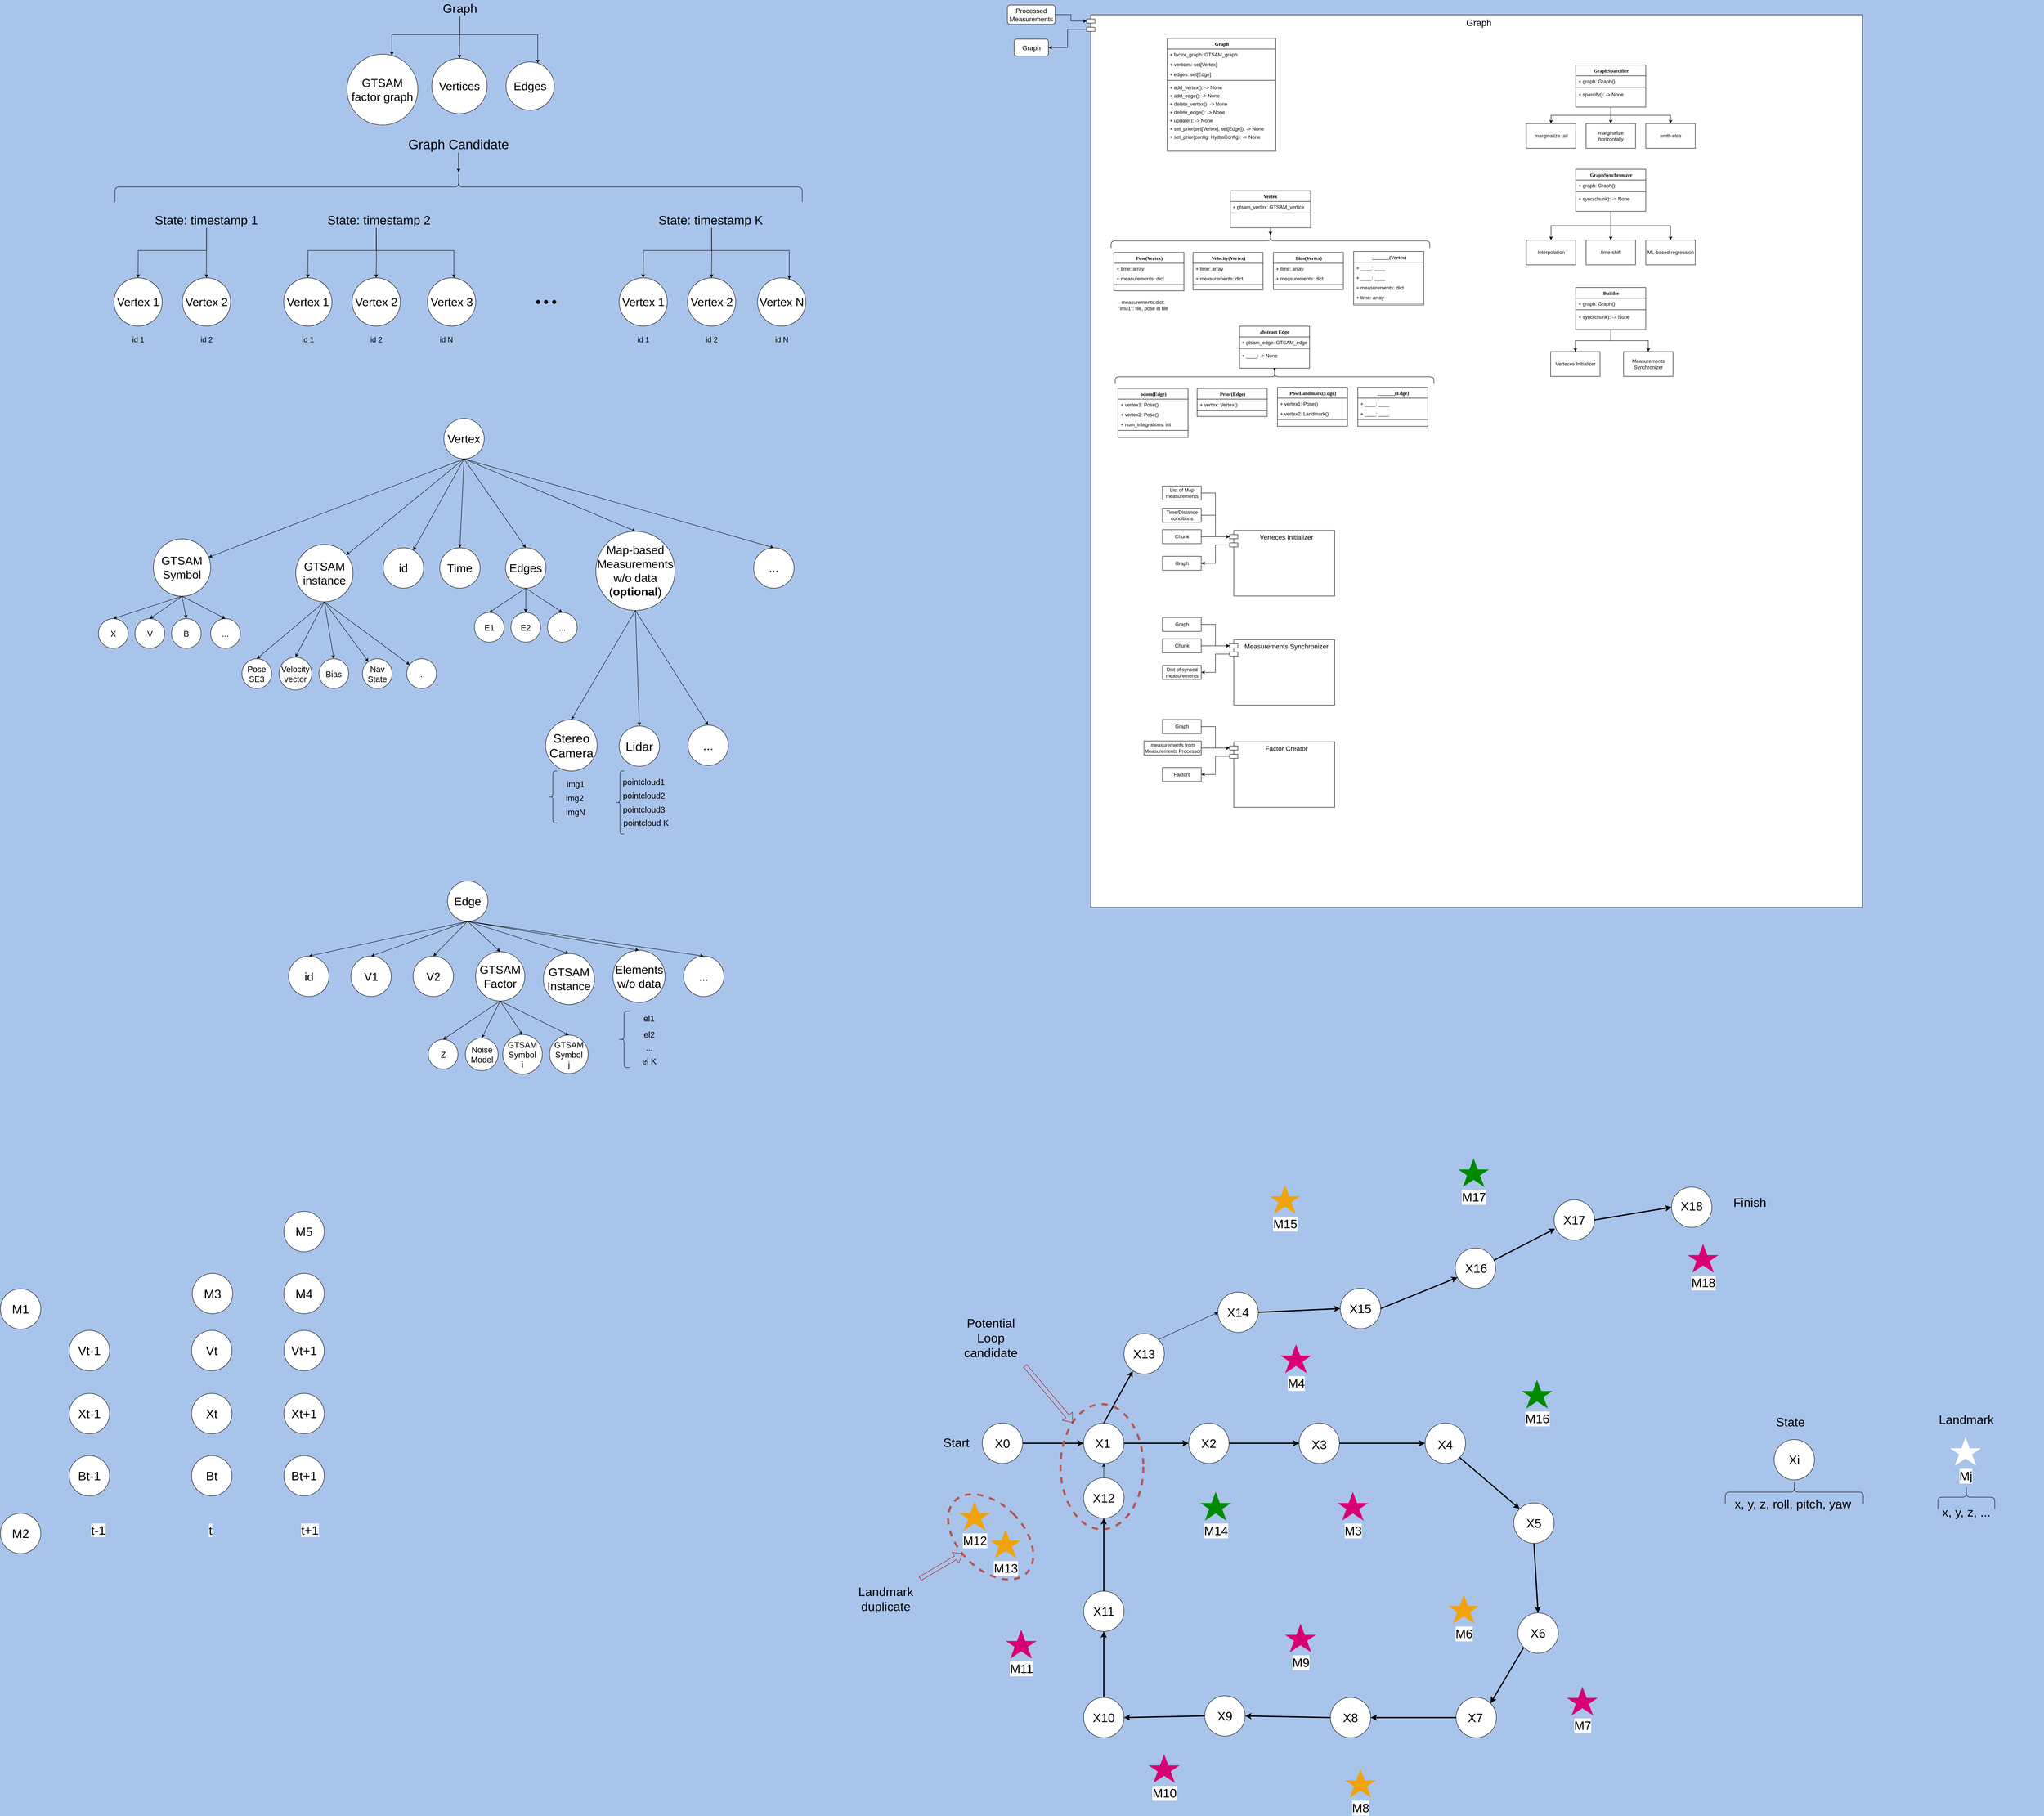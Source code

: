 <mxfile version="21.1.2" type="device">
  <diagram name="Page-1" id="6133507b-19e7-1e82-6fc7-422aa6c4b21f">
    <mxGraphModel dx="5531" dy="2141" grid="0" gridSize="10" guides="1" tooltips="1" connect="1" arrows="1" fold="1" page="1" pageScale="1" pageWidth="1100" pageHeight="850" background="#A9C4EB" math="0" shadow="0">
      <root>
        <mxCell id="0" />
        <mxCell id="1" parent="0" />
        <mxCell id="fajTYtlQaLT_mVCkb3vY-8" value="&lt;font style=&quot;font-size: 28px;&quot;&gt;GTSAM instance&lt;/font&gt;" style="ellipse;whiteSpace=wrap;html=1;aspect=fixed;" parent="1" vertex="1">
          <mxGeometry x="-2469.25" y="504" width="139" height="139" as="geometry" />
        </mxCell>
        <mxCell id="7dlIDy_3DpNjxbxGqg9h-1" value="" style="ellipse;whiteSpace=wrap;html=1;aspect=fixed;" parent="1" vertex="1">
          <mxGeometry x="-556.99" y="2637" width="98" height="98" as="geometry" />
        </mxCell>
        <mxCell id="7dlIDy_3DpNjxbxGqg9h-2" value="" style="ellipse;whiteSpace=wrap;html=1;aspect=fixed;" parent="1" vertex="1">
          <mxGeometry x="-301.99" y="2637" width="98" height="98" as="geometry" />
        </mxCell>
        <mxCell id="7dlIDy_3DpNjxbxGqg9h-3" value="" style="ellipse;whiteSpace=wrap;html=1;aspect=fixed;" parent="1" vertex="1">
          <mxGeometry x="-33.99" y="2637" width="98" height="98" as="geometry" />
        </mxCell>
        <mxCell id="7dlIDy_3DpNjxbxGqg9h-4" value="" style="ellipse;whiteSpace=wrap;html=1;aspect=fixed;" parent="1" vertex="1">
          <mxGeometry x="272.01" y="2637" width="98" height="98" as="geometry" />
        </mxCell>
        <mxCell id="7dlIDy_3DpNjxbxGqg9h-5" value="" style="ellipse;whiteSpace=wrap;html=1;aspect=fixed;" parent="1" vertex="1">
          <mxGeometry x="487.01" y="2831" width="98" height="98" as="geometry" />
        </mxCell>
        <mxCell id="7dlIDy_3DpNjxbxGqg9h-6" value="" style="ellipse;whiteSpace=wrap;html=1;aspect=fixed;" parent="1" vertex="1">
          <mxGeometry x="497.01" y="3098" width="98" height="98" as="geometry" />
        </mxCell>
        <mxCell id="7dlIDy_3DpNjxbxGqg9h-7" value="" style="ellipse;whiteSpace=wrap;html=1;aspect=fixed;" parent="1" vertex="1">
          <mxGeometry x="347.01" y="3303" width="98" height="98" as="geometry" />
        </mxCell>
        <mxCell id="7dlIDy_3DpNjxbxGqg9h-8" value="" style="ellipse;whiteSpace=wrap;html=1;aspect=fixed;" parent="1" vertex="1">
          <mxGeometry x="42.01" y="3303" width="98" height="98" as="geometry" />
        </mxCell>
        <mxCell id="7dlIDy_3DpNjxbxGqg9h-9" value="" style="ellipse;whiteSpace=wrap;html=1;aspect=fixed;" parent="1" vertex="1">
          <mxGeometry x="-262.99" y="3299" width="98" height="98" as="geometry" />
        </mxCell>
        <mxCell id="7dlIDy_3DpNjxbxGqg9h-10" value="" style="ellipse;whiteSpace=wrap;html=1;aspect=fixed;" parent="1" vertex="1">
          <mxGeometry x="-556.99" y="3303" width="98" height="98" as="geometry" />
        </mxCell>
        <mxCell id="7dlIDy_3DpNjxbxGqg9h-11" value="" style="ellipse;whiteSpace=wrap;html=1;aspect=fixed;" parent="1" vertex="1">
          <mxGeometry x="-556.99" y="3045" width="98" height="98" as="geometry" />
        </mxCell>
        <mxCell id="7dlIDy_3DpNjxbxGqg9h-12" value="" style="ellipse;whiteSpace=wrap;html=1;aspect=fixed;" parent="1" vertex="1">
          <mxGeometry x="-556.99" y="2770" width="98" height="98" as="geometry" />
        </mxCell>
        <mxCell id="7dlIDy_3DpNjxbxGqg9h-13" value="" style="ellipse;whiteSpace=wrap;html=1;aspect=fixed;" parent="1" vertex="1">
          <mxGeometry x="-458.99" y="2420" width="98" height="98" as="geometry" />
        </mxCell>
        <mxCell id="7dlIDy_3DpNjxbxGqg9h-14" value="" style="ellipse;whiteSpace=wrap;html=1;aspect=fixed;" parent="1" vertex="1">
          <mxGeometry x="-802.99" y="2637" width="98" height="98" as="geometry" />
        </mxCell>
        <mxCell id="7dlIDy_3DpNjxbxGqg9h-15" value="" style="ellipse;whiteSpace=wrap;html=1;aspect=fixed;" parent="1" vertex="1">
          <mxGeometry x="-230.99" y="2319" width="98" height="98" as="geometry" />
        </mxCell>
        <mxCell id="7dlIDy_3DpNjxbxGqg9h-16" value="" style="ellipse;whiteSpace=wrap;html=1;aspect=fixed;" parent="1" vertex="1">
          <mxGeometry x="66.01" y="2310" width="98" height="98" as="geometry" />
        </mxCell>
        <mxCell id="7dlIDy_3DpNjxbxGqg9h-17" value="" style="ellipse;whiteSpace=wrap;html=1;aspect=fixed;" parent="1" vertex="1">
          <mxGeometry x="345.01" y="2212" width="98" height="98" as="geometry" />
        </mxCell>
        <mxCell id="7dlIDy_3DpNjxbxGqg9h-18" value="" style="ellipse;whiteSpace=wrap;html=1;aspect=fixed;" parent="1" vertex="1">
          <mxGeometry x="585.01" y="2095" width="98" height="98" as="geometry" />
        </mxCell>
        <mxCell id="7dlIDy_3DpNjxbxGqg9h-19" value="" style="ellipse;whiteSpace=wrap;html=1;aspect=fixed;" parent="1" vertex="1">
          <mxGeometry x="870.01" y="2064" width="98" height="98" as="geometry" />
        </mxCell>
        <mxCell id="7dlIDy_3DpNjxbxGqg9h-22" value="" style="endArrow=classic;html=1;rounded=0;exitX=1;exitY=0.5;exitDx=0;exitDy=0;entryX=0;entryY=0.5;entryDx=0;entryDy=0;strokeWidth=3;" parent="1" source="7dlIDy_3DpNjxbxGqg9h-14" target="7dlIDy_3DpNjxbxGqg9h-1" edge="1">
          <mxGeometry width="50" height="50" relative="1" as="geometry">
            <mxPoint x="-60.99" y="2824" as="sourcePoint" />
            <mxPoint x="-10.99" y="2774" as="targetPoint" />
          </mxGeometry>
        </mxCell>
        <mxCell id="7dlIDy_3DpNjxbxGqg9h-23" value="" style="endArrow=classic;html=1;rounded=0;exitX=1;exitY=0.5;exitDx=0;exitDy=0;entryX=0;entryY=0.5;entryDx=0;entryDy=0;strokeWidth=3;" parent="1" source="7dlIDy_3DpNjxbxGqg9h-1" target="7dlIDy_3DpNjxbxGqg9h-2" edge="1">
          <mxGeometry width="50" height="50" relative="1" as="geometry">
            <mxPoint x="-694.99" y="2696" as="sourcePoint" />
            <mxPoint x="-546.99" y="2696" as="targetPoint" />
          </mxGeometry>
        </mxCell>
        <mxCell id="7dlIDy_3DpNjxbxGqg9h-24" value="" style="endArrow=classic;html=1;rounded=0;exitX=1;exitY=0.5;exitDx=0;exitDy=0;entryX=0;entryY=0.5;entryDx=0;entryDy=0;strokeWidth=3;" parent="1" source="7dlIDy_3DpNjxbxGqg9h-2" target="7dlIDy_3DpNjxbxGqg9h-3" edge="1">
          <mxGeometry width="50" height="50" relative="1" as="geometry">
            <mxPoint x="-125.99" y="2683" as="sourcePoint" />
            <mxPoint x="22.01" y="2683" as="targetPoint" />
          </mxGeometry>
        </mxCell>
        <mxCell id="7dlIDy_3DpNjxbxGqg9h-25" value="" style="endArrow=classic;html=1;rounded=0;exitX=1;exitY=0.5;exitDx=0;exitDy=0;entryX=0;entryY=0.5;entryDx=0;entryDy=0;strokeWidth=3;" parent="1" source="7dlIDy_3DpNjxbxGqg9h-3" target="7dlIDy_3DpNjxbxGqg9h-4" edge="1">
          <mxGeometry width="50" height="50" relative="1" as="geometry">
            <mxPoint x="-674.99" y="2716" as="sourcePoint" />
            <mxPoint x="-526.99" y="2716" as="targetPoint" />
          </mxGeometry>
        </mxCell>
        <mxCell id="7dlIDy_3DpNjxbxGqg9h-27" value="" style="endArrow=classic;html=1;rounded=0;exitX=1;exitY=1;exitDx=0;exitDy=0;entryX=0;entryY=0;entryDx=0;entryDy=0;strokeWidth=3;" parent="1" source="7dlIDy_3DpNjxbxGqg9h-4" target="7dlIDy_3DpNjxbxGqg9h-5" edge="1">
          <mxGeometry width="50" height="50" relative="1" as="geometry">
            <mxPoint x="74.01" y="2696" as="sourcePoint" />
            <mxPoint x="282.01" y="2696" as="targetPoint" />
          </mxGeometry>
        </mxCell>
        <mxCell id="7dlIDy_3DpNjxbxGqg9h-28" value="" style="endArrow=classic;html=1;rounded=0;exitX=0.5;exitY=1;exitDx=0;exitDy=0;entryX=0.5;entryY=0;entryDx=0;entryDy=0;strokeWidth=3;" parent="1" source="7dlIDy_3DpNjxbxGqg9h-5" target="7dlIDy_3DpNjxbxGqg9h-6" edge="1">
          <mxGeometry width="50" height="50" relative="1" as="geometry">
            <mxPoint x="84.01" y="2706" as="sourcePoint" />
            <mxPoint x="292.01" y="2706" as="targetPoint" />
          </mxGeometry>
        </mxCell>
        <mxCell id="7dlIDy_3DpNjxbxGqg9h-29" value="" style="endArrow=classic;html=1;rounded=0;exitX=0;exitY=1;exitDx=0;exitDy=0;entryX=1;entryY=0;entryDx=0;entryDy=0;strokeWidth=3;" parent="1" source="7dlIDy_3DpNjxbxGqg9h-6" target="7dlIDy_3DpNjxbxGqg9h-7" edge="1">
          <mxGeometry width="50" height="50" relative="1" as="geometry">
            <mxPoint x="94.01" y="2716" as="sourcePoint" />
            <mxPoint x="302.01" y="2716" as="targetPoint" />
          </mxGeometry>
        </mxCell>
        <mxCell id="7dlIDy_3DpNjxbxGqg9h-30" value="" style="endArrow=classic;html=1;rounded=0;exitX=0;exitY=0.5;exitDx=0;exitDy=0;entryX=1;entryY=0.5;entryDx=0;entryDy=0;strokeWidth=3;" parent="1" source="7dlIDy_3DpNjxbxGqg9h-7" target="7dlIDy_3DpNjxbxGqg9h-8" edge="1">
          <mxGeometry width="50" height="50" relative="1" as="geometry">
            <mxPoint x="556.01" y="3206" as="sourcePoint" />
            <mxPoint x="441.01" y="3327" as="targetPoint" />
          </mxGeometry>
        </mxCell>
        <mxCell id="7dlIDy_3DpNjxbxGqg9h-32" value="" style="endArrow=classic;html=1;rounded=0;exitX=0;exitY=0.5;exitDx=0;exitDy=0;entryX=1;entryY=0.5;entryDx=0;entryDy=0;strokeWidth=3;" parent="1" source="7dlIDy_3DpNjxbxGqg9h-8" target="7dlIDy_3DpNjxbxGqg9h-9" edge="1">
          <mxGeometry width="50" height="50" relative="1" as="geometry">
            <mxPoint x="357.01" y="3362" as="sourcePoint" />
            <mxPoint x="150.01" y="3362" as="targetPoint" />
          </mxGeometry>
        </mxCell>
        <mxCell id="7dlIDy_3DpNjxbxGqg9h-33" value="" style="endArrow=classic;html=1;rounded=0;exitX=0;exitY=0.5;exitDx=0;exitDy=0;entryX=1;entryY=0.5;entryDx=0;entryDy=0;strokeWidth=3;" parent="1" source="7dlIDy_3DpNjxbxGqg9h-9" target="7dlIDy_3DpNjxbxGqg9h-10" edge="1">
          <mxGeometry width="50" height="50" relative="1" as="geometry">
            <mxPoint x="52.01" y="3362" as="sourcePoint" />
            <mxPoint x="-154.99" y="3358" as="targetPoint" />
          </mxGeometry>
        </mxCell>
        <mxCell id="7dlIDy_3DpNjxbxGqg9h-34" value="" style="endArrow=classic;html=1;rounded=0;exitX=0.5;exitY=0;exitDx=0;exitDy=0;entryX=0.5;entryY=1;entryDx=0;entryDy=0;strokeWidth=3;" parent="1" source="7dlIDy_3DpNjxbxGqg9h-10" target="7dlIDy_3DpNjxbxGqg9h-11" edge="1">
          <mxGeometry width="50" height="50" relative="1" as="geometry">
            <mxPoint x="62.01" y="3372" as="sourcePoint" />
            <mxPoint x="-144.99" y="3368" as="targetPoint" />
          </mxGeometry>
        </mxCell>
        <mxCell id="7dlIDy_3DpNjxbxGqg9h-35" value="" style="endArrow=classic;html=1;rounded=0;exitX=0.5;exitY=0;exitDx=0;exitDy=0;entryX=0.5;entryY=1;entryDx=0;entryDy=0;strokeWidth=3;" parent="1" source="7dlIDy_3DpNjxbxGqg9h-11" target="7dlIDy_3DpNjxbxGqg9h-12" edge="1">
          <mxGeometry width="50" height="50" relative="1" as="geometry">
            <mxPoint x="-497.99" y="3313" as="sourcePoint" />
            <mxPoint x="-497.99" y="3153" as="targetPoint" />
          </mxGeometry>
        </mxCell>
        <mxCell id="7dlIDy_3DpNjxbxGqg9h-36" value="" style="endArrow=classic;html=1;rounded=0;entryX=0.5;entryY=1;entryDx=0;entryDy=0;exitX=0.5;exitY=0;exitDx=0;exitDy=0;" parent="1" source="7dlIDy_3DpNjxbxGqg9h-12" target="7dlIDy_3DpNjxbxGqg9h-1" edge="1">
          <mxGeometry width="50" height="50" relative="1" as="geometry">
            <mxPoint x="-484.99" y="2797" as="sourcePoint" />
            <mxPoint x="-487.99" y="3163" as="targetPoint" />
          </mxGeometry>
        </mxCell>
        <mxCell id="7dlIDy_3DpNjxbxGqg9h-37" value="" style="endArrow=classic;html=1;rounded=0;entryX=0.219;entryY=0.923;entryDx=0;entryDy=0;exitX=0.5;exitY=0;exitDx=0;exitDy=0;entryPerimeter=0;strokeWidth=3;" parent="1" source="7dlIDy_3DpNjxbxGqg9h-1" target="7dlIDy_3DpNjxbxGqg9h-13" edge="1">
          <mxGeometry width="50" height="50" relative="1" as="geometry">
            <mxPoint x="-499.99" y="2819" as="sourcePoint" />
            <mxPoint x="-497.99" y="2745" as="targetPoint" />
          </mxGeometry>
        </mxCell>
        <mxCell id="7dlIDy_3DpNjxbxGqg9h-38" value="" style="endArrow=classic;html=1;rounded=0;entryX=0;entryY=0.5;entryDx=0;entryDy=0;exitX=1;exitY=0;exitDx=0;exitDy=0;" parent="1" source="7dlIDy_3DpNjxbxGqg9h-13" target="7dlIDy_3DpNjxbxGqg9h-15" edge="1">
          <mxGeometry width="50" height="50" relative="1" as="geometry">
            <mxPoint x="-497.99" y="2647" as="sourcePoint" />
            <mxPoint x="-427.99" y="2520" as="targetPoint" />
          </mxGeometry>
        </mxCell>
        <mxCell id="7dlIDy_3DpNjxbxGqg9h-39" value="" style="endArrow=classic;html=1;rounded=0;entryX=0;entryY=0.5;entryDx=0;entryDy=0;exitX=1;exitY=0.5;exitDx=0;exitDy=0;strokeWidth=3;" parent="1" source="7dlIDy_3DpNjxbxGqg9h-15" target="7dlIDy_3DpNjxbxGqg9h-16" edge="1">
          <mxGeometry width="50" height="50" relative="1" as="geometry">
            <mxPoint x="-364.99" y="2444" as="sourcePoint" />
            <mxPoint x="-220.99" y="2378" as="targetPoint" />
          </mxGeometry>
        </mxCell>
        <mxCell id="7dlIDy_3DpNjxbxGqg9h-40" value="" style="endArrow=classic;html=1;rounded=0;entryX=0.058;entryY=0.727;entryDx=0;entryDy=0;exitX=1;exitY=0.5;exitDx=0;exitDy=0;entryPerimeter=0;strokeWidth=3;" parent="1" source="7dlIDy_3DpNjxbxGqg9h-16" target="7dlIDy_3DpNjxbxGqg9h-17" edge="1">
          <mxGeometry width="50" height="50" relative="1" as="geometry">
            <mxPoint x="-354.99" y="2454" as="sourcePoint" />
            <mxPoint x="-210.99" y="2388" as="targetPoint" />
          </mxGeometry>
        </mxCell>
        <mxCell id="7dlIDy_3DpNjxbxGqg9h-41" value="" style="endArrow=classic;html=1;rounded=0;exitX=0.952;exitY=0.306;exitDx=0;exitDy=0;exitPerimeter=0;entryX=0.024;entryY=0.714;entryDx=0;entryDy=0;entryPerimeter=0;strokeWidth=3;" parent="1" source="7dlIDy_3DpNjxbxGqg9h-17" target="7dlIDy_3DpNjxbxGqg9h-18" edge="1">
          <mxGeometry width="50" height="50" relative="1" as="geometry">
            <mxPoint x="174.01" y="2369" as="sourcePoint" />
            <mxPoint x="599.01" y="2179" as="targetPoint" />
          </mxGeometry>
        </mxCell>
        <mxCell id="7dlIDy_3DpNjxbxGqg9h-42" value="" style="endArrow=classic;html=1;rounded=0;entryX=0;entryY=0.5;entryDx=0;entryDy=0;exitX=1;exitY=0.5;exitDx=0;exitDy=0;strokeWidth=3;" parent="1" source="7dlIDy_3DpNjxbxGqg9h-18" target="7dlIDy_3DpNjxbxGqg9h-19" edge="1">
          <mxGeometry width="50" height="50" relative="1" as="geometry">
            <mxPoint x="184.01" y="2379" as="sourcePoint" />
            <mxPoint x="379.01" y="2316" as="targetPoint" />
          </mxGeometry>
        </mxCell>
        <mxCell id="7dlIDy_3DpNjxbxGqg9h-43" value="&lt;font style=&quot;font-size: 30px;&quot;&gt;X0&lt;/font&gt;" style="text;html=1;strokeColor=none;fillColor=none;align=center;verticalAlign=middle;whiteSpace=wrap;rounded=0;" parent="1" vertex="1">
          <mxGeometry x="-783.99" y="2671" width="60" height="30" as="geometry" />
        </mxCell>
        <mxCell id="7dlIDy_3DpNjxbxGqg9h-44" value="&lt;font style=&quot;font-size: 30px;&quot;&gt;X1&lt;/font&gt;" style="text;html=1;strokeColor=none;fillColor=none;align=center;verticalAlign=middle;whiteSpace=wrap;rounded=0;" parent="1" vertex="1">
          <mxGeometry x="-539.99" y="2671" width="60" height="30" as="geometry" />
        </mxCell>
        <mxCell id="7dlIDy_3DpNjxbxGqg9h-45" value="&lt;font style=&quot;font-size: 30px;&quot;&gt;X2&lt;/font&gt;" style="text;html=1;strokeColor=none;fillColor=none;align=center;verticalAlign=middle;whiteSpace=wrap;rounded=0;" parent="1" vertex="1">
          <mxGeometry x="-282.99" y="2671" width="60" height="30" as="geometry" />
        </mxCell>
        <mxCell id="7dlIDy_3DpNjxbxGqg9h-46" value="&lt;font style=&quot;font-size: 30px;&quot;&gt;X3&lt;/font&gt;" style="text;html=1;strokeColor=none;fillColor=none;align=center;verticalAlign=middle;whiteSpace=wrap;rounded=0;" parent="1" vertex="1">
          <mxGeometry x="-14.99" y="2674" width="60" height="30" as="geometry" />
        </mxCell>
        <mxCell id="7dlIDy_3DpNjxbxGqg9h-47" value="&lt;font style=&quot;font-size: 30px;&quot;&gt;X4&lt;/font&gt;" style="text;html=1;strokeColor=none;fillColor=none;align=center;verticalAlign=middle;whiteSpace=wrap;rounded=0;" parent="1" vertex="1">
          <mxGeometry x="291.01" y="2674" width="60" height="30" as="geometry" />
        </mxCell>
        <mxCell id="7dlIDy_3DpNjxbxGqg9h-48" value="&lt;font style=&quot;font-size: 30px;&quot;&gt;X5&lt;/font&gt;" style="text;html=1;strokeColor=none;fillColor=none;align=center;verticalAlign=middle;whiteSpace=wrap;rounded=0;" parent="1" vertex="1">
          <mxGeometry x="506.01" y="2865" width="60" height="30" as="geometry" />
        </mxCell>
        <mxCell id="7dlIDy_3DpNjxbxGqg9h-49" value="&lt;font style=&quot;font-size: 30px;&quot;&gt;X6&lt;/font&gt;" style="text;html=1;strokeColor=none;fillColor=none;align=center;verticalAlign=middle;whiteSpace=wrap;rounded=0;" parent="1" vertex="1">
          <mxGeometry x="516.01" y="3132" width="60" height="30" as="geometry" />
        </mxCell>
        <mxCell id="7dlIDy_3DpNjxbxGqg9h-50" value="&lt;font style=&quot;font-size: 30px;&quot;&gt;X7&lt;/font&gt;" style="text;html=1;strokeColor=none;fillColor=none;align=center;verticalAlign=middle;whiteSpace=wrap;rounded=0;" parent="1" vertex="1">
          <mxGeometry x="364.01" y="3337" width="60" height="30" as="geometry" />
        </mxCell>
        <mxCell id="7dlIDy_3DpNjxbxGqg9h-51" value="&lt;font style=&quot;font-size: 30px;&quot;&gt;X8&lt;/font&gt;" style="text;html=1;strokeColor=none;fillColor=none;align=center;verticalAlign=middle;whiteSpace=wrap;rounded=0;" parent="1" vertex="1">
          <mxGeometry x="61.01" y="3337" width="60" height="30" as="geometry" />
        </mxCell>
        <mxCell id="7dlIDy_3DpNjxbxGqg9h-52" value="&lt;font style=&quot;font-size: 30px;&quot;&gt;X9&lt;/font&gt;" style="text;html=1;strokeColor=none;fillColor=none;align=center;verticalAlign=middle;whiteSpace=wrap;rounded=0;" parent="1" vertex="1">
          <mxGeometry x="-243.99" y="3333" width="60" height="30" as="geometry" />
        </mxCell>
        <mxCell id="7dlIDy_3DpNjxbxGqg9h-53" value="&lt;font style=&quot;font-size: 30px;&quot;&gt;X10&lt;/font&gt;" style="text;html=1;strokeColor=none;fillColor=none;align=center;verticalAlign=middle;whiteSpace=wrap;rounded=0;" parent="1" vertex="1">
          <mxGeometry x="-537.99" y="3337" width="60" height="30" as="geometry" />
        </mxCell>
        <mxCell id="7dlIDy_3DpNjxbxGqg9h-54" value="&lt;font style=&quot;font-size: 30px;&quot;&gt;X11&lt;/font&gt;" style="text;html=1;strokeColor=none;fillColor=none;align=center;verticalAlign=middle;whiteSpace=wrap;rounded=0;" parent="1" vertex="1">
          <mxGeometry x="-537.99" y="3079" width="60" height="30" as="geometry" />
        </mxCell>
        <mxCell id="7dlIDy_3DpNjxbxGqg9h-55" value="&lt;font style=&quot;font-size: 30px;&quot;&gt;X12&lt;/font&gt;" style="text;html=1;strokeColor=none;fillColor=none;align=center;verticalAlign=middle;whiteSpace=wrap;rounded=0;" parent="1" vertex="1">
          <mxGeometry x="-537.99" y="2804" width="60" height="30" as="geometry" />
        </mxCell>
        <mxCell id="7dlIDy_3DpNjxbxGqg9h-56" value="&lt;font style=&quot;font-size: 30px;&quot;&gt;X13&lt;/font&gt;" style="text;html=1;strokeColor=none;fillColor=none;align=center;verticalAlign=middle;whiteSpace=wrap;rounded=0;" parent="1" vertex="1">
          <mxGeometry x="-439.99" y="2454" width="60" height="30" as="geometry" />
        </mxCell>
        <mxCell id="7dlIDy_3DpNjxbxGqg9h-57" value="&lt;font style=&quot;font-size: 30px;&quot;&gt;X14&lt;/font&gt;" style="text;html=1;strokeColor=none;fillColor=none;align=center;verticalAlign=middle;whiteSpace=wrap;rounded=0;" parent="1" vertex="1">
          <mxGeometry x="-211.99" y="2353" width="60" height="30" as="geometry" />
        </mxCell>
        <mxCell id="7dlIDy_3DpNjxbxGqg9h-58" value="&lt;font style=&quot;font-size: 30px;&quot;&gt;X15&lt;/font&gt;" style="text;html=1;strokeColor=none;fillColor=none;align=center;verticalAlign=middle;whiteSpace=wrap;rounded=0;" parent="1" vertex="1">
          <mxGeometry x="85.01" y="2344" width="60" height="30" as="geometry" />
        </mxCell>
        <mxCell id="7dlIDy_3DpNjxbxGqg9h-59" value="&lt;font style=&quot;font-size: 30px;&quot;&gt;X16&lt;/font&gt;" style="text;html=1;strokeColor=none;fillColor=none;align=center;verticalAlign=middle;whiteSpace=wrap;rounded=0;" parent="1" vertex="1">
          <mxGeometry x="366.01" y="2246" width="60" height="30" as="geometry" />
        </mxCell>
        <mxCell id="7dlIDy_3DpNjxbxGqg9h-60" value="&lt;font style=&quot;font-size: 30px;&quot;&gt;X17&lt;/font&gt;" style="text;html=1;strokeColor=none;fillColor=none;align=center;verticalAlign=middle;whiteSpace=wrap;rounded=0;" parent="1" vertex="1">
          <mxGeometry x="604.01" y="2129" width="60" height="30" as="geometry" />
        </mxCell>
        <mxCell id="7dlIDy_3DpNjxbxGqg9h-61" value="&lt;font style=&quot;font-size: 30px;&quot;&gt;X18&lt;/font&gt;" style="text;html=1;strokeColor=none;fillColor=none;align=center;verticalAlign=middle;whiteSpace=wrap;rounded=0;" parent="1" vertex="1">
          <mxGeometry x="889.01" y="2095" width="60" height="30" as="geometry" />
        </mxCell>
        <mxCell id="7dlIDy_3DpNjxbxGqg9h-63" value="" style="ellipse;whiteSpace=wrap;html=1;fillColor=none;strokeColor=#b85450;fillStyle=auto;gradientColor=default;dashed=1;strokeWidth=5;" parent="1" vertex="1">
          <mxGeometry x="-612.99" y="2591" width="201" height="304" as="geometry" />
        </mxCell>
        <mxCell id="7dlIDy_3DpNjxbxGqg9h-65" value="&lt;font style=&quot;font-size: 30px;&quot;&gt;Potential Loop candidate&lt;/font&gt;" style="text;html=1;strokeColor=none;fillColor=none;align=center;verticalAlign=middle;whiteSpace=wrap;rounded=0;" parent="1" vertex="1">
          <mxGeometry x="-864.99" y="2362" width="166" height="136" as="geometry" />
        </mxCell>
        <mxCell id="7dlIDy_3DpNjxbxGqg9h-66" value="" style="shape=flexArrow;endArrow=classic;html=1;rounded=0;exitX=1;exitY=1;exitDx=0;exitDy=0;entryX=0;entryY=0;entryDx=0;entryDy=0;fillColor=none;strokeColor=#B20000;" parent="1" source="7dlIDy_3DpNjxbxGqg9h-65" target="7dlIDy_3DpNjxbxGqg9h-63" edge="1">
          <mxGeometry width="50" height="50" relative="1" as="geometry">
            <mxPoint x="-665.99" y="2506" as="sourcePoint" />
            <mxPoint x="-615.99" y="2456" as="targetPoint" />
          </mxGeometry>
        </mxCell>
        <mxCell id="7dlIDy_3DpNjxbxGqg9h-67" value="&lt;font color=&quot;#000000&quot; style=&quot;font-size: 30px;&quot;&gt;M14&lt;/font&gt;" style="html=1;verticalLabelPosition=bottom;labelBackgroundColor=#ffffff;verticalAlign=top;shadow=0;dashed=0;strokeWidth=2;shape=mxgraph.ios7.misc.star;fillColor=#008a00;strokeColor=#005700;sketch=0;fontColor=#ffffff;" parent="1" vertex="1">
          <mxGeometry x="-273.99" y="2804" width="75" height="70" as="geometry" />
        </mxCell>
        <mxCell id="7dlIDy_3DpNjxbxGqg9h-68" value="&lt;font color=&quot;#000000&quot; style=&quot;font-size: 30px;&quot;&gt;M3&lt;/font&gt;" style="html=1;verticalLabelPosition=bottom;labelBackgroundColor=#ffffff;verticalAlign=top;shadow=0;dashed=0;strokeWidth=2;shape=mxgraph.ios7.misc.star;fillColor=#d80073;strokeColor=#A50040;sketch=0;fontColor=#ffffff;" parent="1" vertex="1">
          <mxGeometry x="59.01" y="2804" width="75" height="70" as="geometry" />
        </mxCell>
        <mxCell id="7dlIDy_3DpNjxbxGqg9h-69" value="&lt;font color=&quot;#000000&quot; style=&quot;font-size: 30px;&quot;&gt;M16&lt;/font&gt;" style="html=1;verticalLabelPosition=bottom;labelBackgroundColor=#ffffff;verticalAlign=top;shadow=0;dashed=0;strokeWidth=2;shape=mxgraph.ios7.misc.star;fillColor=#008a00;strokeColor=#005700;sketch=0;fontColor=#ffffff;" parent="1" vertex="1">
          <mxGeometry x="506.01" y="2532" width="75" height="70" as="geometry" />
        </mxCell>
        <mxCell id="7dlIDy_3DpNjxbxGqg9h-70" value="&lt;font color=&quot;#000000&quot; style=&quot;font-size: 30px;&quot;&gt;M4&lt;/font&gt;" style="html=1;verticalLabelPosition=bottom;labelBackgroundColor=#ffffff;verticalAlign=top;shadow=0;dashed=0;strokeWidth=2;shape=mxgraph.ios7.misc.star;fillColor=#d80073;strokeColor=#A50040;sketch=0;fontColor=#ffffff;" parent="1" vertex="1">
          <mxGeometry x="-78.99" y="2446" width="75" height="70" as="geometry" />
        </mxCell>
        <mxCell id="7dlIDy_3DpNjxbxGqg9h-71" value="&lt;font color=&quot;#000000&quot; style=&quot;font-size: 30px;&quot;&gt;M15&lt;/font&gt;" style="html=1;verticalLabelPosition=bottom;labelBackgroundColor=#ffffff;verticalAlign=top;shadow=0;dashed=0;strokeWidth=2;shape=mxgraph.ios7.misc.star;fillColor=#f0a30a;strokeColor=#BD7000;sketch=0;fontColor=#000000;" parent="1" vertex="1">
          <mxGeometry x="-105.99" y="2059" width="75" height="70" as="geometry" />
        </mxCell>
        <mxCell id="7dlIDy_3DpNjxbxGqg9h-72" value="&lt;font color=&quot;#000000&quot; style=&quot;font-size: 30px;&quot;&gt;M17&lt;/font&gt;" style="html=1;verticalLabelPosition=bottom;labelBackgroundColor=#ffffff;verticalAlign=top;shadow=0;dashed=0;strokeWidth=2;shape=mxgraph.ios7.misc.star;fillColor=#008a00;strokeColor=#005700;sketch=0;fontColor=#ffffff;" parent="1" vertex="1">
          <mxGeometry x="352.01" y="1994" width="75" height="70" as="geometry" />
        </mxCell>
        <mxCell id="7dlIDy_3DpNjxbxGqg9h-73" value="&lt;font color=&quot;#000000&quot; style=&quot;font-size: 30px;&quot;&gt;M18&lt;/font&gt;" style="html=1;verticalLabelPosition=bottom;labelBackgroundColor=#ffffff;verticalAlign=top;shadow=0;dashed=0;strokeWidth=2;shape=mxgraph.ios7.misc.star;fillColor=#d80073;strokeColor=#A50040;sketch=0;fontColor=#ffffff;" parent="1" vertex="1">
          <mxGeometry x="909.01" y="2202" width="75" height="70" as="geometry" />
        </mxCell>
        <mxCell id="7dlIDy_3DpNjxbxGqg9h-74" value="&lt;font color=&quot;#000000&quot; style=&quot;font-size: 30px;&quot;&gt;M12&lt;/font&gt;" style="html=1;verticalLabelPosition=bottom;labelBackgroundColor=#ffffff;verticalAlign=top;shadow=0;dashed=0;strokeWidth=2;shape=mxgraph.ios7.misc.star;fillColor=#f0a30a;strokeColor=#BD7000;sketch=0;fontColor=#000000;" parent="1" vertex="1">
          <mxGeometry x="-858.99" y="2828" width="75" height="70" as="geometry" />
        </mxCell>
        <mxCell id="7dlIDy_3DpNjxbxGqg9h-75" value="&lt;font color=&quot;#000000&quot; style=&quot;font-size: 30px;&quot;&gt;M9&lt;/font&gt;" style="html=1;verticalLabelPosition=bottom;labelBackgroundColor=#ffffff;verticalAlign=top;shadow=0;dashed=0;strokeWidth=2;shape=mxgraph.ios7.misc.star;fillColor=#d80073;strokeColor=#A50040;sketch=0;fontColor=#ffffff;" parent="1" vertex="1">
          <mxGeometry x="-67.99" y="3124" width="75" height="70" as="geometry" />
        </mxCell>
        <mxCell id="7dlIDy_3DpNjxbxGqg9h-76" value="&lt;font color=&quot;#000000&quot; style=&quot;font-size: 30px;&quot;&gt;M6&lt;/font&gt;" style="html=1;verticalLabelPosition=bottom;labelBackgroundColor=#ffffff;verticalAlign=top;shadow=0;dashed=0;strokeWidth=2;shape=mxgraph.ios7.misc.star;fillColor=#f0a30a;strokeColor=#BD7000;sketch=0;fontColor=#000000;" parent="1" vertex="1">
          <mxGeometry x="328.01" y="3054" width="75" height="70" as="geometry" />
        </mxCell>
        <mxCell id="7dlIDy_3DpNjxbxGqg9h-77" value="&lt;font color=&quot;#000000&quot; style=&quot;font-size: 30px;&quot;&gt;M7&lt;/font&gt;" style="html=1;verticalLabelPosition=bottom;labelBackgroundColor=#ffffff;verticalAlign=top;shadow=0;dashed=0;strokeWidth=2;shape=mxgraph.ios7.misc.star;fillColor=#d80073;strokeColor=#A50040;sketch=0;fontColor=#ffffff;" parent="1" vertex="1">
          <mxGeometry x="616.01" y="3277" width="75" height="70" as="geometry" />
        </mxCell>
        <mxCell id="7dlIDy_3DpNjxbxGqg9h-78" value="&lt;font color=&quot;#000000&quot; style=&quot;font-size: 30px;&quot;&gt;M8&lt;/font&gt;" style="html=1;verticalLabelPosition=bottom;labelBackgroundColor=#ffffff;verticalAlign=top;shadow=0;dashed=0;strokeWidth=2;shape=mxgraph.ios7.misc.star;fillColor=#f0a30a;strokeColor=#BD7000;sketch=0;fontColor=#000000;" parent="1" vertex="1">
          <mxGeometry x="77.51" y="3477" width="75" height="70" as="geometry" />
        </mxCell>
        <mxCell id="7dlIDy_3DpNjxbxGqg9h-79" value="&lt;font color=&quot;#000000&quot; style=&quot;font-size: 30px;&quot;&gt;M10&lt;/font&gt;" style="html=1;verticalLabelPosition=bottom;labelBackgroundColor=#ffffff;verticalAlign=top;shadow=0;dashed=0;strokeWidth=2;shape=mxgraph.ios7.misc.star;fillColor=#d80073;strokeColor=#A50040;sketch=0;fontColor=#ffffff;" parent="1" vertex="1">
          <mxGeometry x="-398.99" y="3441" width="75" height="70" as="geometry" />
        </mxCell>
        <mxCell id="7dlIDy_3DpNjxbxGqg9h-80" value="&lt;font color=&quot;#000000&quot; style=&quot;font-size: 30px;&quot;&gt;M11&lt;/font&gt;" style="html=1;verticalLabelPosition=bottom;labelBackgroundColor=#ffffff;verticalAlign=top;shadow=0;dashed=0;strokeWidth=2;shape=mxgraph.ios7.misc.star;fillColor=#d80073;strokeColor=#A50040;sketch=0;fontColor=#ffffff;" parent="1" vertex="1">
          <mxGeometry x="-745.99" y="3139" width="75" height="70" as="geometry" />
        </mxCell>
        <mxCell id="7dlIDy_3DpNjxbxGqg9h-87" value="" style="ellipse;whiteSpace=wrap;html=1;aspect=fixed;" parent="1" vertex="1">
          <mxGeometry x="1119" y="2677" width="98" height="98" as="geometry" />
        </mxCell>
        <mxCell id="7dlIDy_3DpNjxbxGqg9h-88" value="&lt;font style=&quot;font-size: 30px;&quot;&gt;Xi&lt;/font&gt;" style="text;html=1;strokeColor=none;fillColor=none;align=center;verticalAlign=middle;whiteSpace=wrap;rounded=0;" parent="1" vertex="1">
          <mxGeometry x="1138" y="2711" width="60" height="30" as="geometry" />
        </mxCell>
        <mxCell id="7dlIDy_3DpNjxbxGqg9h-89" value="" style="shape=curlyBracket;whiteSpace=wrap;html=1;rounded=1;labelPosition=left;verticalLabelPosition=middle;align=right;verticalAlign=middle;rotation=90;" parent="1" vertex="1">
          <mxGeometry x="1139.5" y="2637.25" width="57" height="335" as="geometry" />
        </mxCell>
        <mxCell id="7dlIDy_3DpNjxbxGqg9h-91" value="&lt;font style=&quot;font-size: 30px;&quot;&gt;x, y, z, roll, pitch, yaw&lt;/font&gt;" style="text;html=1;strokeColor=none;fillColor=none;align=center;verticalAlign=middle;whiteSpace=wrap;rounded=0;" parent="1" vertex="1">
          <mxGeometry x="977" y="2811" width="375" height="43" as="geometry" />
        </mxCell>
        <mxCell id="7dlIDy_3DpNjxbxGqg9h-94" value="&lt;font color=&quot;#000000&quot; style=&quot;font-size: 30px;&quot;&gt;Mj&lt;/font&gt;" style="html=1;verticalLabelPosition=bottom;labelBackgroundColor=#ffffff;verticalAlign=top;shadow=0;dashed=0;strokeWidth=2;shape=mxgraph.ios7.misc.star;fillColor=#FFFFFF;strokeColor=#005700;sketch=0;fontColor=#ffffff;" parent="1" vertex="1">
          <mxGeometry x="1546" y="2671" width="75" height="70" as="geometry" />
        </mxCell>
        <mxCell id="7dlIDy_3DpNjxbxGqg9h-95" value="&lt;span style=&quot;font-size: 30px;&quot;&gt;State&lt;/span&gt;" style="text;html=1;strokeColor=none;fillColor=none;align=center;verticalAlign=middle;whiteSpace=wrap;rounded=0;" parent="1" vertex="1">
          <mxGeometry x="971" y="2612" width="375" height="43" as="geometry" />
        </mxCell>
        <mxCell id="7dlIDy_3DpNjxbxGqg9h-96" value="&lt;span style=&quot;font-size: 30px;&quot;&gt;Landmark&lt;/span&gt;" style="text;html=1;strokeColor=none;fillColor=none;align=center;verticalAlign=middle;whiteSpace=wrap;rounded=0;" parent="1" vertex="1">
          <mxGeometry x="1398" y="2606" width="375" height="43" as="geometry" />
        </mxCell>
        <mxCell id="7dlIDy_3DpNjxbxGqg9h-101" value="&lt;font style=&quot;font-size: 30px;&quot;&gt;x, y, z, ...&lt;/font&gt;" style="text;html=1;strokeColor=none;fillColor=none;align=center;verticalAlign=middle;whiteSpace=wrap;rounded=0;" parent="1" vertex="1">
          <mxGeometry x="1398" y="2831" width="375" height="43" as="geometry" />
        </mxCell>
        <mxCell id="7dlIDy_3DpNjxbxGqg9h-102" value="" style="shape=curlyBracket;whiteSpace=wrap;html=1;rounded=1;labelPosition=left;verticalLabelPosition=middle;align=right;verticalAlign=middle;rotation=90;" parent="1" vertex="1">
          <mxGeometry x="1557" y="2748" width="57" height="138" as="geometry" />
        </mxCell>
        <mxCell id="7dlIDy_3DpNjxbxGqg9h-105" value="&lt;font style=&quot;font-size: 28px;&quot;&gt;Vertex&lt;/font&gt;" style="ellipse;whiteSpace=wrap;html=1;aspect=fixed;" parent="1" vertex="1">
          <mxGeometry x="-2109.75" y="198" width="98" height="98" as="geometry" />
        </mxCell>
        <mxCell id="7dlIDy_3DpNjxbxGqg9h-111" value="" style="endArrow=classic;html=1;rounded=0;exitX=0.5;exitY=1;exitDx=0;exitDy=0;" parent="1" source="7dlIDy_3DpNjxbxGqg9h-105" target="fajTYtlQaLT_mVCkb3vY-8" edge="1">
          <mxGeometry width="50" height="50" relative="1" as="geometry">
            <mxPoint x="-2201.75" y="582" as="sourcePoint" />
            <mxPoint x="-2390.25" y="522.0" as="targetPoint" />
          </mxGeometry>
        </mxCell>
        <mxCell id="7dlIDy_3DpNjxbxGqg9h-114" value="&lt;font style=&quot;font-size: 28px;&quot;&gt;Time&lt;/font&gt;" style="ellipse;whiteSpace=wrap;html=1;aspect=fixed;" parent="1" vertex="1">
          <mxGeometry x="-2119.75" y="512" width="98" height="98" as="geometry" />
        </mxCell>
        <mxCell id="7dlIDy_3DpNjxbxGqg9h-116" value="&lt;font style=&quot;font-size: 28px;&quot;&gt;Edges&lt;/font&gt;" style="ellipse;whiteSpace=wrap;html=1;aspect=fixed;" parent="1" vertex="1">
          <mxGeometry x="-1959.87" y="512" width="98" height="98" as="geometry" />
        </mxCell>
        <mxCell id="7dlIDy_3DpNjxbxGqg9h-118" value="&lt;font style=&quot;font-size: 28px;&quot;&gt;Map-based&lt;br style=&quot;border-color: var(--border-color);&quot;&gt;Measurements&lt;br style=&quot;border-color: var(--border-color);&quot;&gt;w/o data&lt;br&gt;(&lt;b&gt;optional&lt;/b&gt;)&lt;br&gt;&lt;/font&gt;" style="ellipse;whiteSpace=wrap;html=1;aspect=fixed;" parent="1" vertex="1">
          <mxGeometry x="-1740.75" y="472" width="192" height="192" as="geometry" />
        </mxCell>
        <mxCell id="7dlIDy_3DpNjxbxGqg9h-123" value="" style="endArrow=classic;html=1;rounded=0;exitX=0.5;exitY=1;exitDx=0;exitDy=0;entryX=0.5;entryY=0;entryDx=0;entryDy=0;" parent="1" source="7dlIDy_3DpNjxbxGqg9h-105" target="7dlIDy_3DpNjxbxGqg9h-114" edge="1">
          <mxGeometry width="50" height="50" relative="1" as="geometry">
            <mxPoint x="-2037.75" y="434" as="sourcePoint" />
            <mxPoint x="-2370.75" y="529" as="targetPoint" />
          </mxGeometry>
        </mxCell>
        <mxCell id="7dlIDy_3DpNjxbxGqg9h-124" value="" style="endArrow=classic;html=1;rounded=0;exitX=0.5;exitY=1;exitDx=0;exitDy=0;entryX=0.5;entryY=0;entryDx=0;entryDy=0;" parent="1" source="7dlIDy_3DpNjxbxGqg9h-105" target="7dlIDy_3DpNjxbxGqg9h-116" edge="1">
          <mxGeometry width="50" height="50" relative="1" as="geometry">
            <mxPoint x="-2027.75" y="444" as="sourcePoint" />
            <mxPoint x="-2360.75" y="539" as="targetPoint" />
          </mxGeometry>
        </mxCell>
        <mxCell id="7dlIDy_3DpNjxbxGqg9h-126" value="" style="endArrow=classic;html=1;rounded=0;exitX=0.5;exitY=1;exitDx=0;exitDy=0;entryX=0.5;entryY=0;entryDx=0;entryDy=0;" parent="1" source="7dlIDy_3DpNjxbxGqg9h-105" target="7dlIDy_3DpNjxbxGqg9h-118" edge="1">
          <mxGeometry width="50" height="50" relative="1" as="geometry">
            <mxPoint x="-2007.75" y="464" as="sourcePoint" />
            <mxPoint x="-2340.75" y="559" as="targetPoint" />
          </mxGeometry>
        </mxCell>
        <mxCell id="7dlIDy_3DpNjxbxGqg9h-129" value="" style="ellipse;whiteSpace=wrap;html=1;aspect=fixed;" parent="1" vertex="1">
          <mxGeometry x="-1862.75" y="929" width="125" height="125" as="geometry" />
        </mxCell>
        <mxCell id="7dlIDy_3DpNjxbxGqg9h-130" value="&lt;font style=&quot;font-size: 30px;&quot;&gt;Stereo&lt;br&gt;Camera&lt;/font&gt;" style="text;html=1;strokeColor=none;fillColor=none;align=center;verticalAlign=middle;whiteSpace=wrap;rounded=0;" parent="1" vertex="1">
          <mxGeometry x="-1830.25" y="976.5" width="60" height="30" as="geometry" />
        </mxCell>
        <mxCell id="7dlIDy_3DpNjxbxGqg9h-131" value="" style="ellipse;whiteSpace=wrap;html=1;aspect=fixed;" parent="1" vertex="1">
          <mxGeometry x="-1684.25" y="944.5" width="98" height="98" as="geometry" />
        </mxCell>
        <mxCell id="7dlIDy_3DpNjxbxGqg9h-132" value="&lt;font style=&quot;font-size: 30px;&quot;&gt;Lidar&lt;/font&gt;" style="text;html=1;strokeColor=none;fillColor=none;align=center;verticalAlign=middle;whiteSpace=wrap;rounded=0;" parent="1" vertex="1">
          <mxGeometry x="-1665.25" y="978.5" width="60" height="30" as="geometry" />
        </mxCell>
        <mxCell id="7dlIDy_3DpNjxbxGqg9h-136" value="" style="ellipse;whiteSpace=wrap;html=1;aspect=fixed;" parent="1" vertex="1">
          <mxGeometry x="-1517.25" y="942.5" width="98" height="98" as="geometry" />
        </mxCell>
        <mxCell id="7dlIDy_3DpNjxbxGqg9h-137" value="&lt;span style=&quot;font-size: 30px;&quot;&gt;...&lt;/span&gt;" style="text;html=1;strokeColor=none;fillColor=none;align=center;verticalAlign=middle;whiteSpace=wrap;rounded=0;" parent="1" vertex="1">
          <mxGeometry x="-1498.25" y="976.5" width="60" height="30" as="geometry" />
        </mxCell>
        <mxCell id="7dlIDy_3DpNjxbxGqg9h-138" value="&lt;font style=&quot;font-size: 28px;&quot;&gt;...&lt;/font&gt;" style="ellipse;whiteSpace=wrap;html=1;aspect=fixed;" parent="1" vertex="1">
          <mxGeometry x="-1357.75" y="512" width="98" height="98" as="geometry" />
        </mxCell>
        <mxCell id="7dlIDy_3DpNjxbxGqg9h-140" value="" style="endArrow=classic;html=1;rounded=0;exitX=0.5;exitY=1;exitDx=0;exitDy=0;entryX=0.5;entryY=0;entryDx=0;entryDy=0;" parent="1" source="7dlIDy_3DpNjxbxGqg9h-105" target="7dlIDy_3DpNjxbxGqg9h-138" edge="1">
          <mxGeometry width="50" height="50" relative="1" as="geometry">
            <mxPoint x="-2037.75" y="434" as="sourcePoint" />
            <mxPoint x="-1712.75" y="479" as="targetPoint" />
          </mxGeometry>
        </mxCell>
        <mxCell id="7dlIDy_3DpNjxbxGqg9h-141" value="" style="endArrow=classic;html=1;rounded=0;exitX=0.5;exitY=1;exitDx=0;exitDy=0;entryX=0.5;entryY=0;entryDx=0;entryDy=0;" parent="1" source="7dlIDy_3DpNjxbxGqg9h-118" target="7dlIDy_3DpNjxbxGqg9h-131" edge="1">
          <mxGeometry width="50" height="50" relative="1" as="geometry">
            <mxPoint x="-1922.75" y="379" as="sourcePoint" />
            <mxPoint x="-1712.75" y="479" as="targetPoint" />
          </mxGeometry>
        </mxCell>
        <mxCell id="7dlIDy_3DpNjxbxGqg9h-143" value="" style="endArrow=classic;html=1;rounded=0;exitX=0.5;exitY=1;exitDx=0;exitDy=0;entryX=0.5;entryY=0;entryDx=0;entryDy=0;" parent="1" source="7dlIDy_3DpNjxbxGqg9h-118" target="7dlIDy_3DpNjxbxGqg9h-136" edge="1">
          <mxGeometry width="50" height="50" relative="1" as="geometry">
            <mxPoint x="-1702.75" y="681" as="sourcePoint" />
            <mxPoint x="-1663.75" y="815" as="targetPoint" />
          </mxGeometry>
        </mxCell>
        <mxCell id="7dlIDy_3DpNjxbxGqg9h-144" value="" style="endArrow=classic;html=1;rounded=0;exitX=0.5;exitY=1;exitDx=0;exitDy=0;entryX=0.5;entryY=0;entryDx=0;entryDy=0;" parent="1" source="7dlIDy_3DpNjxbxGqg9h-118" target="7dlIDy_3DpNjxbxGqg9h-129" edge="1">
          <mxGeometry width="50" height="50" relative="1" as="geometry">
            <mxPoint x="-1692.75" y="691" as="sourcePoint" />
            <mxPoint x="-1653.75" y="825" as="targetPoint" />
          </mxGeometry>
        </mxCell>
        <mxCell id="7dlIDy_3DpNjxbxGqg9h-146" value="&lt;font style=&quot;font-size: 28px;&quot;&gt;Edge&lt;/font&gt;" style="ellipse;whiteSpace=wrap;html=1;aspect=fixed;" parent="1" vertex="1">
          <mxGeometry x="-2100.75" y="1321" width="98" height="98" as="geometry" />
        </mxCell>
        <mxCell id="7dlIDy_3DpNjxbxGqg9h-149" value="&lt;font style=&quot;font-size: 28px;&quot;&gt;V1&lt;/font&gt;" style="ellipse;whiteSpace=wrap;html=1;aspect=fixed;" parent="1" vertex="1">
          <mxGeometry x="-2335.38" y="1503.5" width="98" height="98" as="geometry" />
        </mxCell>
        <mxCell id="7dlIDy_3DpNjxbxGqg9h-152" value="&lt;font style=&quot;font-size: 28px;&quot;&gt;V2&lt;/font&gt;" style="ellipse;whiteSpace=wrap;html=1;aspect=fixed;" parent="1" vertex="1">
          <mxGeometry x="-2184.38" y="1503.5" width="98" height="98" as="geometry" />
        </mxCell>
        <mxCell id="7dlIDy_3DpNjxbxGqg9h-154" value="&lt;font style=&quot;font-size: 28px;&quot;&gt;GTSAM Factor&lt;/font&gt;" style="ellipse;whiteSpace=wrap;html=1;aspect=fixed;" parent="1" vertex="1">
          <mxGeometry x="-2032.75" y="1492.75" width="119.5" height="119.5" as="geometry" />
        </mxCell>
        <mxCell id="7dlIDy_3DpNjxbxGqg9h-162" value="" style="endArrow=classic;html=1;rounded=0;entryX=0.5;entryY=0;entryDx=0;entryDy=0;exitX=0.5;exitY=1;exitDx=0;exitDy=0;" parent="1" source="7dlIDy_3DpNjxbxGqg9h-146" target="7dlIDy_3DpNjxbxGqg9h-149" edge="1">
          <mxGeometry width="50" height="50" relative="1" as="geometry">
            <mxPoint x="-2179" y="1434.5" as="sourcePoint" />
            <mxPoint x="-2310" y="1575.5" as="targetPoint" />
          </mxGeometry>
        </mxCell>
        <mxCell id="7dlIDy_3DpNjxbxGqg9h-163" value="" style="endArrow=classic;html=1;rounded=0;entryX=0.5;entryY=0;entryDx=0;entryDy=0;exitX=0.5;exitY=1;exitDx=0;exitDy=0;" parent="1" source="7dlIDy_3DpNjxbxGqg9h-146" target="7dlIDy_3DpNjxbxGqg9h-152" edge="1">
          <mxGeometry width="50" height="50" relative="1" as="geometry">
            <mxPoint x="-2089.75" y="1438" as="sourcePoint" />
            <mxPoint x="-2329.75" y="1470" as="targetPoint" />
          </mxGeometry>
        </mxCell>
        <mxCell id="7dlIDy_3DpNjxbxGqg9h-164" value="" style="endArrow=classic;html=1;rounded=0;entryX=0.5;entryY=0;entryDx=0;entryDy=0;exitX=0.5;exitY=1;exitDx=0;exitDy=0;" parent="1" source="7dlIDy_3DpNjxbxGqg9h-146" target="7dlIDy_3DpNjxbxGqg9h-154" edge="1">
          <mxGeometry width="50" height="50" relative="1" as="geometry">
            <mxPoint x="-2089.75" y="1436" as="sourcePoint" />
            <mxPoint x="-2181.75" y="1470" as="targetPoint" />
          </mxGeometry>
        </mxCell>
        <mxCell id="7dlIDy_3DpNjxbxGqg9h-166" value="" style="endArrow=classic;html=1;rounded=0;entryX=0.5;entryY=0;entryDx=0;entryDy=0;exitX=0.5;exitY=1;exitDx=0;exitDy=0;" parent="1" source="7dlIDy_3DpNjxbxGqg9h-154" target="fajTYtlQaLT_mVCkb3vY-29" edge="1">
          <mxGeometry width="50" height="50" relative="1" as="geometry">
            <mxPoint x="-2014.5" y="1463" as="sourcePoint" />
            <mxPoint x="-2056.87" y="1691.0" as="targetPoint" />
          </mxGeometry>
        </mxCell>
        <mxCell id="7dlIDy_3DpNjxbxGqg9h-167" value="" style="endArrow=classic;html=1;rounded=0;entryX=0.5;entryY=0;entryDx=0;entryDy=0;exitX=0.5;exitY=1;exitDx=0;exitDy=0;" parent="1" source="7dlIDy_3DpNjxbxGqg9h-154" target="fajTYtlQaLT_mVCkb3vY-30" edge="1">
          <mxGeometry width="50" height="50" relative="1" as="geometry">
            <mxPoint x="-1958.5" y="1618" as="sourcePoint" />
            <mxPoint x="-1968.37" y="1691.0" as="targetPoint" />
          </mxGeometry>
        </mxCell>
        <mxCell id="7dlIDy_3DpNjxbxGqg9h-168" value="" style="endArrow=classic;html=1;rounded=0;entryX=0.5;entryY=0;entryDx=0;entryDy=0;exitX=0.5;exitY=1;exitDx=0;exitDy=0;" parent="1" source="7dlIDy_3DpNjxbxGqg9h-154" target="fajTYtlQaLT_mVCkb3vY-31" edge="1">
          <mxGeometry width="50" height="50" relative="1" as="geometry">
            <mxPoint x="-1948.5" y="1628" as="sourcePoint" />
            <mxPoint x="-1879.62" y="1691.0" as="targetPoint" />
          </mxGeometry>
        </mxCell>
        <mxCell id="7dlIDy_3DpNjxbxGqg9h-169" value="&lt;font style=&quot;font-size: 28px;&quot;&gt;...&lt;/font&gt;" style="ellipse;whiteSpace=wrap;html=1;aspect=fixed;" parent="1" vertex="1">
          <mxGeometry x="-1527.88" y="1503.5" width="98" height="98" as="geometry" />
        </mxCell>
        <mxCell id="7dlIDy_3DpNjxbxGqg9h-171" value="" style="endArrow=classic;html=1;rounded=0;entryX=0.5;entryY=0;entryDx=0;entryDy=0;exitX=0.5;exitY=1;exitDx=0;exitDy=0;" parent="1" source="7dlIDy_3DpNjxbxGqg9h-146" target="7dlIDy_3DpNjxbxGqg9h-169" edge="1">
          <mxGeometry width="50" height="50" relative="1" as="geometry">
            <mxPoint x="-2089.75" y="1436" as="sourcePoint" />
            <mxPoint x="-1850.75" y="1509" as="targetPoint" />
          </mxGeometry>
        </mxCell>
        <mxCell id="7dlIDy_3DpNjxbxGqg9h-172" value="&lt;font style=&quot;font-size: 20px;&quot;&gt;E1&lt;/font&gt;" style="ellipse;whiteSpace=wrap;html=1;aspect=fixed;" parent="1" vertex="1">
          <mxGeometry x="-2035.5" y="669" width="72" height="72" as="geometry" />
        </mxCell>
        <mxCell id="7dlIDy_3DpNjxbxGqg9h-173" value="&lt;font style=&quot;font-size: 20px;&quot;&gt;E2&lt;/font&gt;" style="ellipse;whiteSpace=wrap;html=1;aspect=fixed;" parent="1" vertex="1">
          <mxGeometry x="-1947" y="669" width="72" height="72" as="geometry" />
        </mxCell>
        <mxCell id="7dlIDy_3DpNjxbxGqg9h-174" value="&lt;span style=&quot;font-size: 20px;&quot;&gt;...&lt;/span&gt;" style="ellipse;whiteSpace=wrap;html=1;aspect=fixed;" parent="1" vertex="1">
          <mxGeometry x="-1858.25" y="669" width="72" height="72" as="geometry" />
        </mxCell>
        <mxCell id="7dlIDy_3DpNjxbxGqg9h-175" value="" style="endArrow=classic;html=1;rounded=0;entryX=0.5;entryY=0;entryDx=0;entryDy=0;exitX=0.5;exitY=1;exitDx=0;exitDy=0;" parent="1" source="7dlIDy_3DpNjxbxGqg9h-116" target="7dlIDy_3DpNjxbxGqg9h-174" edge="1">
          <mxGeometry width="50" height="50" relative="1" as="geometry">
            <mxPoint x="-1920.87" y="816" as="sourcePoint" />
            <mxPoint x="-1918.87" y="898" as="targetPoint" />
          </mxGeometry>
        </mxCell>
        <mxCell id="7dlIDy_3DpNjxbxGqg9h-176" value="" style="endArrow=classic;html=1;rounded=0;entryX=0.5;entryY=0;entryDx=0;entryDy=0;exitX=0.5;exitY=1;exitDx=0;exitDy=0;" parent="1" source="7dlIDy_3DpNjxbxGqg9h-116" target="7dlIDy_3DpNjxbxGqg9h-173" edge="1">
          <mxGeometry width="50" height="50" relative="1" as="geometry">
            <mxPoint x="-1900.87" y="620" as="sourcePoint" />
            <mxPoint x="-1811.87" y="698" as="targetPoint" />
          </mxGeometry>
        </mxCell>
        <mxCell id="7dlIDy_3DpNjxbxGqg9h-177" value="" style="endArrow=classic;html=1;rounded=0;entryX=0.5;entryY=0;entryDx=0;entryDy=0;exitX=0.5;exitY=1;exitDx=0;exitDy=0;" parent="1" source="7dlIDy_3DpNjxbxGqg9h-116" target="7dlIDy_3DpNjxbxGqg9h-172" edge="1">
          <mxGeometry width="50" height="50" relative="1" as="geometry">
            <mxPoint x="-1890.87" y="630" as="sourcePoint" />
            <mxPoint x="-1801.87" y="708" as="targetPoint" />
          </mxGeometry>
        </mxCell>
        <mxCell id="7dlIDy_3DpNjxbxGqg9h-178" value="&lt;font style=&quot;font-size: 30px;&quot;&gt;Start&lt;/font&gt;" style="text;html=1;strokeColor=none;fillColor=none;align=center;verticalAlign=middle;whiteSpace=wrap;rounded=0;" parent="1" vertex="1">
          <mxGeometry x="-916.99" y="2651" width="102" height="65" as="geometry" />
        </mxCell>
        <mxCell id="7dlIDy_3DpNjxbxGqg9h-179" value="&lt;font style=&quot;font-size: 30px;&quot;&gt;Finish&lt;/font&gt;" style="text;html=1;strokeColor=none;fillColor=none;align=center;verticalAlign=middle;whiteSpace=wrap;rounded=0;" parent="1" vertex="1">
          <mxGeometry x="1009.01" y="2068" width="102" height="65" as="geometry" />
        </mxCell>
        <mxCell id="EJToRVK4SDrqrubYt9CN-1" value="&lt;span style=&quot;font-size: 22px;&quot;&gt;Graph&lt;/span&gt;" style="shape=module;align=left;spacingLeft=20;align=center;verticalAlign=top;whiteSpace=wrap;html=1;" parent="1" vertex="1">
          <mxGeometry x="-549.5" y="-782" width="1883" height="2167" as="geometry" />
        </mxCell>
        <mxCell id="EJToRVK4SDrqrubYt9CN-2" value="&lt;font style=&quot;font-size: 16px;&quot;&gt;Graph&lt;/font&gt;" style="rounded=1;whiteSpace=wrap;html=1;" parent="1" vertex="1">
          <mxGeometry x="-725.5" y="-723" width="83" height="41" as="geometry" />
        </mxCell>
        <mxCell id="EJToRVK4SDrqrubYt9CN-3" style="edgeStyle=orthogonalEdgeStyle;rounded=0;orthogonalLoop=1;jettySize=auto;html=1;exitX=0;exitY=0;exitDx=0;exitDy=35;exitPerimeter=0;entryX=1;entryY=0.5;entryDx=0;entryDy=0;" parent="1" source="EJToRVK4SDrqrubYt9CN-1" target="EJToRVK4SDrqrubYt9CN-2" edge="1">
          <mxGeometry relative="1" as="geometry">
            <mxPoint x="-576.5" y="-666.5" as="sourcePoint" />
            <mxPoint x="-621.5" y="-642.5" as="targetPoint" />
          </mxGeometry>
        </mxCell>
        <mxCell id="EJToRVK4SDrqrubYt9CN-4" style="edgeStyle=orthogonalEdgeStyle;rounded=0;orthogonalLoop=1;jettySize=auto;html=1;entryX=0;entryY=0;entryDx=0;entryDy=15;entryPerimeter=0;" parent="1" source="EJToRVK4SDrqrubYt9CN-5" target="EJToRVK4SDrqrubYt9CN-1" edge="1">
          <mxGeometry relative="1" as="geometry" />
        </mxCell>
        <mxCell id="EJToRVK4SDrqrubYt9CN-5" value="&lt;span style=&quot;font-size: 16px;&quot;&gt;Processed Measurements&lt;/span&gt;" style="rounded=1;whiteSpace=wrap;html=1;" parent="1" vertex="1">
          <mxGeometry x="-742" y="-806" width="116" height="47" as="geometry" />
        </mxCell>
        <mxCell id="EJToRVK4SDrqrubYt9CN-20" style="edgeStyle=orthogonalEdgeStyle;rounded=0;orthogonalLoop=1;jettySize=auto;html=1;entryX=0.1;entryY=0.5;entryDx=0;entryDy=0;entryPerimeter=0;" parent="1" source="EJToRVK4SDrqrubYt9CN-21" target="EJToRVK4SDrqrubYt9CN-37" edge="1">
          <mxGeometry relative="1" as="geometry" />
        </mxCell>
        <mxCell id="EJToRVK4SDrqrubYt9CN-21" value="Vertex" style="swimlane;html=1;fontStyle=1;align=center;verticalAlign=top;childLayout=stackLayout;horizontal=1;startSize=26;horizontalStack=0;resizeParent=1;resizeLast=0;collapsible=1;marginBottom=0;swimlaneFillColor=#ffffff;rounded=0;shadow=0;comic=0;labelBackgroundColor=none;strokeWidth=1;fillColor=none;fontFamily=Verdana;fontSize=12" parent="1" vertex="1">
          <mxGeometry x="-201.01" y="-355" width="195" height="90" as="geometry" />
        </mxCell>
        <mxCell id="EJToRVK4SDrqrubYt9CN-22" value="+ gtsam_vertex: GTSAM_vertice" style="text;html=1;strokeColor=none;fillColor=none;align=left;verticalAlign=top;spacingLeft=4;spacingRight=4;whiteSpace=wrap;overflow=hidden;rotatable=0;points=[[0,0.5],[1,0.5]];portConstraint=eastwest;" parent="EJToRVK4SDrqrubYt9CN-21" vertex="1">
          <mxGeometry y="26" width="195" height="24" as="geometry" />
        </mxCell>
        <mxCell id="EJToRVK4SDrqrubYt9CN-23" value="" style="line;html=1;strokeWidth=1;fillColor=none;align=left;verticalAlign=middle;spacingTop=-1;spacingLeft=3;spacingRight=3;rotatable=0;labelPosition=right;points=[];portConstraint=eastwest;" parent="EJToRVK4SDrqrubYt9CN-21" vertex="1">
          <mxGeometry y="50" width="195" height="8" as="geometry" />
        </mxCell>
        <mxCell id="EJToRVK4SDrqrubYt9CN-25" value="Pose(Vertex)" style="swimlane;html=1;fontStyle=1;align=center;verticalAlign=top;childLayout=stackLayout;horizontal=1;startSize=26;horizontalStack=0;resizeParent=1;resizeLast=0;collapsible=1;marginBottom=0;swimlaneFillColor=#ffffff;rounded=0;shadow=0;comic=0;labelBackgroundColor=none;strokeWidth=1;fillColor=none;fontFamily=Verdana;fontSize=12" parent="1" vertex="1">
          <mxGeometry x="-483.5" y="-205" width="170" height="93" as="geometry" />
        </mxCell>
        <mxCell id="EJToRVK4SDrqrubYt9CN-26" value="+ time: array" style="text;html=1;strokeColor=none;fillColor=none;align=left;verticalAlign=top;spacingLeft=4;spacingRight=4;whiteSpace=wrap;overflow=hidden;rotatable=0;points=[[0,0.5],[1,0.5]];portConstraint=eastwest;" parent="EJToRVK4SDrqrubYt9CN-25" vertex="1">
          <mxGeometry y="26" width="170" height="24" as="geometry" />
        </mxCell>
        <mxCell id="EJToRVK4SDrqrubYt9CN-27" value="+ measurements: dict" style="text;html=1;strokeColor=none;fillColor=none;align=left;verticalAlign=top;spacingLeft=4;spacingRight=4;whiteSpace=wrap;overflow=hidden;rotatable=0;points=[[0,0.5],[1,0.5]];portConstraint=eastwest;" parent="EJToRVK4SDrqrubYt9CN-25" vertex="1">
          <mxGeometry y="50" width="170" height="24" as="geometry" />
        </mxCell>
        <mxCell id="EJToRVK4SDrqrubYt9CN-28" value="" style="line;html=1;strokeWidth=1;fillColor=none;align=left;verticalAlign=middle;spacingTop=-1;spacingLeft=3;spacingRight=3;rotatable=0;labelPosition=right;points=[];portConstraint=eastwest;" parent="EJToRVK4SDrqrubYt9CN-25" vertex="1">
          <mxGeometry y="74" width="170" height="8" as="geometry" />
        </mxCell>
        <mxCell id="EJToRVK4SDrqrubYt9CN-29" value="Velocity(Vertex)" style="swimlane;html=1;fontStyle=1;align=center;verticalAlign=top;childLayout=stackLayout;horizontal=1;startSize=26;horizontalStack=0;resizeParent=1;resizeLast=0;collapsible=1;marginBottom=0;swimlaneFillColor=#ffffff;rounded=0;shadow=0;comic=0;labelBackgroundColor=none;strokeWidth=1;fillColor=none;fontFamily=Verdana;fontSize=12" parent="1" vertex="1">
          <mxGeometry x="-291.5" y="-205" width="170" height="91" as="geometry" />
        </mxCell>
        <mxCell id="EJToRVK4SDrqrubYt9CN-30" value="+ time: array" style="text;html=1;strokeColor=none;fillColor=none;align=left;verticalAlign=top;spacingLeft=4;spacingRight=4;whiteSpace=wrap;overflow=hidden;rotatable=0;points=[[0,0.5],[1,0.5]];portConstraint=eastwest;" parent="EJToRVK4SDrqrubYt9CN-29" vertex="1">
          <mxGeometry y="26" width="170" height="24" as="geometry" />
        </mxCell>
        <mxCell id="EJToRVK4SDrqrubYt9CN-31" value="+ measurements: dict" style="text;html=1;strokeColor=none;fillColor=none;align=left;verticalAlign=top;spacingLeft=4;spacingRight=4;whiteSpace=wrap;overflow=hidden;rotatable=0;points=[[0,0.5],[1,0.5]];portConstraint=eastwest;" parent="EJToRVK4SDrqrubYt9CN-29" vertex="1">
          <mxGeometry y="50" width="170" height="24" as="geometry" />
        </mxCell>
        <mxCell id="EJToRVK4SDrqrubYt9CN-32" value="" style="line;html=1;strokeWidth=1;fillColor=none;align=left;verticalAlign=middle;spacingTop=-1;spacingLeft=3;spacingRight=3;rotatable=0;labelPosition=right;points=[];portConstraint=eastwest;" parent="EJToRVK4SDrqrubYt9CN-29" vertex="1">
          <mxGeometry y="74" width="170" height="8" as="geometry" />
        </mxCell>
        <mxCell id="EJToRVK4SDrqrubYt9CN-33" value="Bias(Vertex)" style="swimlane;html=1;fontStyle=1;align=center;verticalAlign=top;childLayout=stackLayout;horizontal=1;startSize=26;horizontalStack=0;resizeParent=1;resizeLast=0;collapsible=1;marginBottom=0;swimlaneFillColor=#ffffff;rounded=0;shadow=0;comic=0;labelBackgroundColor=none;strokeWidth=1;fillColor=none;fontFamily=Verdana;fontSize=12" parent="1" vertex="1">
          <mxGeometry x="-96.5" y="-205" width="170" height="90" as="geometry" />
        </mxCell>
        <mxCell id="EJToRVK4SDrqrubYt9CN-34" value="+ time: array" style="text;html=1;strokeColor=none;fillColor=none;align=left;verticalAlign=top;spacingLeft=4;spacingRight=4;whiteSpace=wrap;overflow=hidden;rotatable=0;points=[[0,0.5],[1,0.5]];portConstraint=eastwest;" parent="EJToRVK4SDrqrubYt9CN-33" vertex="1">
          <mxGeometry y="26" width="170" height="24" as="geometry" />
        </mxCell>
        <mxCell id="EJToRVK4SDrqrubYt9CN-35" value="+ measurements: dict" style="text;html=1;strokeColor=none;fillColor=none;align=left;verticalAlign=top;spacingLeft=4;spacingRight=4;whiteSpace=wrap;overflow=hidden;rotatable=0;points=[[0,0.5],[1,0.5]];portConstraint=eastwest;" parent="EJToRVK4SDrqrubYt9CN-33" vertex="1">
          <mxGeometry y="50" width="170" height="24" as="geometry" />
        </mxCell>
        <mxCell id="EJToRVK4SDrqrubYt9CN-36" value="" style="line;html=1;strokeWidth=1;fillColor=none;align=left;verticalAlign=middle;spacingTop=-1;spacingLeft=3;spacingRight=3;rotatable=0;labelPosition=right;points=[];portConstraint=eastwest;" parent="EJToRVK4SDrqrubYt9CN-33" vertex="1">
          <mxGeometry y="74" width="170" height="8" as="geometry" />
        </mxCell>
        <mxCell id="EJToRVK4SDrqrubYt9CN-37" value="" style="shape=curlyBracket;whiteSpace=wrap;html=1;rounded=1;labelPosition=left;verticalLabelPosition=middle;align=right;verticalAlign=middle;rotation=90;" parent="1" vertex="1">
          <mxGeometry x="-120.88" y="-620" width="34.75" height="773.57" as="geometry" />
        </mxCell>
        <mxCell id="EJToRVK4SDrqrubYt9CN-38" value="_______(Vertex)" style="swimlane;html=1;fontStyle=1;align=center;verticalAlign=top;childLayout=stackLayout;horizontal=1;startSize=26;horizontalStack=0;resizeParent=1;resizeLast=0;collapsible=1;marginBottom=0;swimlaneFillColor=#ffffff;rounded=0;shadow=0;comic=0;labelBackgroundColor=none;strokeWidth=1;fillColor=none;fontFamily=Verdana;fontSize=12" parent="1" vertex="1">
          <mxGeometry x="98.5" y="-207.5" width="170" height="130" as="geometry" />
        </mxCell>
        <mxCell id="EJToRVK4SDrqrubYt9CN-39" value="+ ____: ____" style="text;html=1;strokeColor=none;fillColor=none;align=left;verticalAlign=top;spacingLeft=4;spacingRight=4;whiteSpace=wrap;overflow=hidden;rotatable=0;points=[[0,0.5],[1,0.5]];portConstraint=eastwest;" parent="EJToRVK4SDrqrubYt9CN-38" vertex="1">
          <mxGeometry y="26" width="170" height="24" as="geometry" />
        </mxCell>
        <mxCell id="EJToRVK4SDrqrubYt9CN-40" value="+ ____: ____" style="text;html=1;strokeColor=none;fillColor=none;align=left;verticalAlign=top;spacingLeft=4;spacingRight=4;whiteSpace=wrap;overflow=hidden;rotatable=0;points=[[0,0.5],[1,0.5]];portConstraint=eastwest;" parent="EJToRVK4SDrqrubYt9CN-38" vertex="1">
          <mxGeometry y="50" width="170" height="24" as="geometry" />
        </mxCell>
        <mxCell id="EJToRVK4SDrqrubYt9CN-41" value="+ measurements: dict" style="text;html=1;strokeColor=none;fillColor=none;align=left;verticalAlign=top;spacingLeft=4;spacingRight=4;whiteSpace=wrap;overflow=hidden;rotatable=0;points=[[0,0.5],[1,0.5]];portConstraint=eastwest;" parent="EJToRVK4SDrqrubYt9CN-38" vertex="1">
          <mxGeometry y="74" width="170" height="24" as="geometry" />
        </mxCell>
        <mxCell id="EJToRVK4SDrqrubYt9CN-42" value="+ time: array" style="text;html=1;strokeColor=none;fillColor=none;align=left;verticalAlign=top;spacingLeft=4;spacingRight=4;whiteSpace=wrap;overflow=hidden;rotatable=0;points=[[0,0.5],[1,0.5]];portConstraint=eastwest;" parent="EJToRVK4SDrqrubYt9CN-38" vertex="1">
          <mxGeometry y="98" width="170" height="24" as="geometry" />
        </mxCell>
        <mxCell id="EJToRVK4SDrqrubYt9CN-43" value="" style="line;html=1;strokeWidth=1;fillColor=none;align=left;verticalAlign=middle;spacingTop=-1;spacingLeft=3;spacingRight=3;rotatable=0;labelPosition=right;points=[];portConstraint=eastwest;" parent="EJToRVK4SDrqrubYt9CN-38" vertex="1">
          <mxGeometry y="122" width="170" height="8" as="geometry" />
        </mxCell>
        <mxCell id="EJToRVK4SDrqrubYt9CN-44" value="measurements:dict:&lt;br&gt;&quot;imu1&quot;: file, pose in file" style="text;html=1;strokeColor=none;fillColor=none;align=center;verticalAlign=middle;whiteSpace=wrap;rounded=0;" parent="1" vertex="1">
          <mxGeometry x="-483.5" y="-96" width="141" height="38.56" as="geometry" />
        </mxCell>
        <mxCell id="EJToRVK4SDrqrubYt9CN-45" style="edgeStyle=orthogonalEdgeStyle;rounded=0;orthogonalLoop=1;jettySize=auto;html=1;entryX=0.1;entryY=0.5;entryDx=0;entryDy=0;entryPerimeter=0;" parent="1" source="EJToRVK4SDrqrubYt9CN-46" target="EJToRVK4SDrqrubYt9CN-58" edge="1">
          <mxGeometry relative="1" as="geometry" />
        </mxCell>
        <mxCell id="EJToRVK4SDrqrubYt9CN-46" value="abstract Edge" style="swimlane;html=1;fontStyle=1;align=center;verticalAlign=top;childLayout=stackLayout;horizontal=1;startSize=26;horizontalStack=0;resizeParent=1;resizeLast=0;collapsible=1;marginBottom=0;swimlaneFillColor=#ffffff;rounded=0;shadow=0;comic=0;labelBackgroundColor=none;strokeWidth=1;fillColor=none;fontFamily=Verdana;fontSize=12" parent="1" vertex="1">
          <mxGeometry x="-178.51" y="-26" width="170" height="102" as="geometry" />
        </mxCell>
        <mxCell id="EJToRVK4SDrqrubYt9CN-47" value="+ gtsam_edge: GTSAM_edge" style="text;html=1;strokeColor=none;fillColor=none;align=left;verticalAlign=top;spacingLeft=4;spacingRight=4;whiteSpace=wrap;overflow=hidden;rotatable=0;points=[[0,0.5],[1,0.5]];portConstraint=eastwest;" parent="EJToRVK4SDrqrubYt9CN-46" vertex="1">
          <mxGeometry y="26" width="170" height="24" as="geometry" />
        </mxCell>
        <mxCell id="EJToRVK4SDrqrubYt9CN-48" value="" style="line;html=1;strokeWidth=1;fillColor=none;align=left;verticalAlign=middle;spacingTop=-1;spacingLeft=3;spacingRight=3;rotatable=0;labelPosition=right;points=[];portConstraint=eastwest;" parent="EJToRVK4SDrqrubYt9CN-46" vertex="1">
          <mxGeometry y="50" width="170" height="8" as="geometry" />
        </mxCell>
        <mxCell id="EJToRVK4SDrqrubYt9CN-49" value="+ ____: -&amp;gt; None" style="text;html=1;strokeColor=none;fillColor=none;align=left;verticalAlign=top;spacingLeft=4;spacingRight=4;whiteSpace=wrap;overflow=hidden;rotatable=0;points=[[0,0.5],[1,0.5]];portConstraint=eastwest;" parent="EJToRVK4SDrqrubYt9CN-46" vertex="1">
          <mxGeometry y="58" width="170" height="20" as="geometry" />
        </mxCell>
        <mxCell id="EJToRVK4SDrqrubYt9CN-50" value="odom(Edge)" style="swimlane;html=1;fontStyle=1;align=center;verticalAlign=top;childLayout=stackLayout;horizontal=1;startSize=26;horizontalStack=0;resizeParent=1;resizeLast=0;collapsible=1;marginBottom=0;swimlaneFillColor=#ffffff;rounded=0;shadow=0;comic=0;labelBackgroundColor=none;strokeWidth=1;fillColor=none;fontFamily=Verdana;fontSize=12" parent="1" vertex="1">
          <mxGeometry x="-473.5" y="125" width="170" height="119" as="geometry" />
        </mxCell>
        <mxCell id="EJToRVK4SDrqrubYt9CN-51" value="+ vertex1: Pose()" style="text;html=1;strokeColor=none;fillColor=none;align=left;verticalAlign=top;spacingLeft=4;spacingRight=4;whiteSpace=wrap;overflow=hidden;rotatable=0;points=[[0,0.5],[1,0.5]];portConstraint=eastwest;" parent="EJToRVK4SDrqrubYt9CN-50" vertex="1">
          <mxGeometry y="26" width="170" height="24" as="geometry" />
        </mxCell>
        <mxCell id="EJToRVK4SDrqrubYt9CN-52" value="+ vertex2: Pose()" style="text;html=1;strokeColor=none;fillColor=none;align=left;verticalAlign=top;spacingLeft=4;spacingRight=4;whiteSpace=wrap;overflow=hidden;rotatable=0;points=[[0,0.5],[1,0.5]];portConstraint=eastwest;" parent="EJToRVK4SDrqrubYt9CN-50" vertex="1">
          <mxGeometry y="50" width="170" height="24" as="geometry" />
        </mxCell>
        <mxCell id="EJToRVK4SDrqrubYt9CN-53" value="+ num_integrations: int" style="text;html=1;strokeColor=none;fillColor=none;align=left;verticalAlign=top;spacingLeft=4;spacingRight=4;whiteSpace=wrap;overflow=hidden;rotatable=0;points=[[0,0.5],[1,0.5]];portConstraint=eastwest;" parent="EJToRVK4SDrqrubYt9CN-50" vertex="1">
          <mxGeometry y="74" width="170" height="24" as="geometry" />
        </mxCell>
        <mxCell id="EJToRVK4SDrqrubYt9CN-54" value="" style="line;html=1;strokeWidth=1;fillColor=none;align=left;verticalAlign=middle;spacingTop=-1;spacingLeft=3;spacingRight=3;rotatable=0;labelPosition=right;points=[];portConstraint=eastwest;" parent="EJToRVK4SDrqrubYt9CN-50" vertex="1">
          <mxGeometry y="98" width="170" height="8" as="geometry" />
        </mxCell>
        <mxCell id="EJToRVK4SDrqrubYt9CN-55" value="Prior(Edge)" style="swimlane;html=1;fontStyle=1;align=center;verticalAlign=top;childLayout=stackLayout;horizontal=1;startSize=26;horizontalStack=0;resizeParent=1;resizeLast=0;collapsible=1;marginBottom=0;swimlaneFillColor=#ffffff;rounded=0;shadow=0;comic=0;labelBackgroundColor=none;strokeWidth=1;fillColor=none;fontFamily=Verdana;fontSize=12" parent="1" vertex="1">
          <mxGeometry x="-281.5" y="125" width="170" height="68" as="geometry" />
        </mxCell>
        <mxCell id="EJToRVK4SDrqrubYt9CN-56" value="+ vertex: Vertex()" style="text;html=1;strokeColor=none;fillColor=none;align=left;verticalAlign=top;spacingLeft=4;spacingRight=4;whiteSpace=wrap;overflow=hidden;rotatable=0;points=[[0,0.5],[1,0.5]];portConstraint=eastwest;" parent="EJToRVK4SDrqrubYt9CN-55" vertex="1">
          <mxGeometry y="26" width="170" height="24" as="geometry" />
        </mxCell>
        <mxCell id="EJToRVK4SDrqrubYt9CN-57" value="" style="line;html=1;strokeWidth=1;fillColor=none;align=left;verticalAlign=middle;spacingTop=-1;spacingLeft=3;spacingRight=3;rotatable=0;labelPosition=right;points=[];portConstraint=eastwest;" parent="EJToRVK4SDrqrubYt9CN-55" vertex="1">
          <mxGeometry y="50" width="170" height="8" as="geometry" />
        </mxCell>
        <mxCell id="EJToRVK4SDrqrubYt9CN-58" value="" style="shape=curlyBracket;whiteSpace=wrap;html=1;rounded=1;labelPosition=left;verticalLabelPosition=middle;align=right;verticalAlign=middle;rotation=90;" parent="1" vertex="1">
          <mxGeometry x="-110.88" y="-290" width="34.75" height="773.57" as="geometry" />
        </mxCell>
        <mxCell id="EJToRVK4SDrqrubYt9CN-59" value="_______(Edge)" style="swimlane;html=1;fontStyle=1;align=center;verticalAlign=top;childLayout=stackLayout;horizontal=1;startSize=26;horizontalStack=0;resizeParent=1;resizeLast=0;collapsible=1;marginBottom=0;swimlaneFillColor=#ffffff;rounded=0;shadow=0;comic=0;labelBackgroundColor=none;strokeWidth=1;fillColor=none;fontFamily=Verdana;fontSize=12" parent="1" vertex="1">
          <mxGeometry x="108.5" y="122.5" width="170" height="94.5" as="geometry" />
        </mxCell>
        <mxCell id="EJToRVK4SDrqrubYt9CN-60" value="+ ____: ____" style="text;html=1;strokeColor=none;fillColor=none;align=left;verticalAlign=top;spacingLeft=4;spacingRight=4;whiteSpace=wrap;overflow=hidden;rotatable=0;points=[[0,0.5],[1,0.5]];portConstraint=eastwest;" parent="EJToRVK4SDrqrubYt9CN-59" vertex="1">
          <mxGeometry y="26" width="170" height="24" as="geometry" />
        </mxCell>
        <mxCell id="EJToRVK4SDrqrubYt9CN-61" value="+ ____: ____" style="text;html=1;strokeColor=none;fillColor=none;align=left;verticalAlign=top;spacingLeft=4;spacingRight=4;whiteSpace=wrap;overflow=hidden;rotatable=0;points=[[0,0.5],[1,0.5]];portConstraint=eastwest;" parent="EJToRVK4SDrqrubYt9CN-59" vertex="1">
          <mxGeometry y="50" width="170" height="24" as="geometry" />
        </mxCell>
        <mxCell id="EJToRVK4SDrqrubYt9CN-62" value="" style="line;html=1;strokeWidth=1;fillColor=none;align=left;verticalAlign=middle;spacingTop=-1;spacingLeft=3;spacingRight=3;rotatable=0;labelPosition=right;points=[];portConstraint=eastwest;" parent="EJToRVK4SDrqrubYt9CN-59" vertex="1">
          <mxGeometry y="74" width="170" height="8" as="geometry" />
        </mxCell>
        <mxCell id="EJToRVK4SDrqrubYt9CN-63" value="PoseLandmark(Edge)" style="swimlane;html=1;fontStyle=1;align=center;verticalAlign=top;childLayout=stackLayout;horizontal=1;startSize=26;horizontalStack=0;resizeParent=1;resizeLast=0;collapsible=1;marginBottom=0;swimlaneFillColor=#ffffff;rounded=0;shadow=0;comic=0;labelBackgroundColor=none;strokeWidth=1;fillColor=none;fontFamily=Verdana;fontSize=12" parent="1" vertex="1">
          <mxGeometry x="-86.5" y="122.5" width="170" height="94.5" as="geometry" />
        </mxCell>
        <mxCell id="EJToRVK4SDrqrubYt9CN-64" value="+ vertex1: Pose()" style="text;html=1;strokeColor=none;fillColor=none;align=left;verticalAlign=top;spacingLeft=4;spacingRight=4;whiteSpace=wrap;overflow=hidden;rotatable=0;points=[[0,0.5],[1,0.5]];portConstraint=eastwest;" parent="EJToRVK4SDrqrubYt9CN-63" vertex="1">
          <mxGeometry y="26" width="170" height="24" as="geometry" />
        </mxCell>
        <mxCell id="EJToRVK4SDrqrubYt9CN-65" value="+ vertex2: Landmark()" style="text;html=1;strokeColor=none;fillColor=none;align=left;verticalAlign=top;spacingLeft=4;spacingRight=4;whiteSpace=wrap;overflow=hidden;rotatable=0;points=[[0,0.5],[1,0.5]];portConstraint=eastwest;" parent="EJToRVK4SDrqrubYt9CN-63" vertex="1">
          <mxGeometry y="50" width="170" height="24" as="geometry" />
        </mxCell>
        <mxCell id="EJToRVK4SDrqrubYt9CN-66" value="" style="line;html=1;strokeWidth=1;fillColor=none;align=left;verticalAlign=middle;spacingTop=-1;spacingLeft=3;spacingRight=3;rotatable=0;labelPosition=right;points=[];portConstraint=eastwest;" parent="EJToRVK4SDrqrubYt9CN-63" vertex="1">
          <mxGeometry y="74" width="170" height="8" as="geometry" />
        </mxCell>
        <mxCell id="EJToRVK4SDrqrubYt9CN-67" value="Graph" style="swimlane;html=1;fontStyle=1;align=center;verticalAlign=top;childLayout=stackLayout;horizontal=1;startSize=26;horizontalStack=0;resizeParent=1;resizeLast=0;collapsible=1;marginBottom=0;swimlaneFillColor=#ffffff;rounded=0;shadow=0;comic=0;labelBackgroundColor=none;strokeWidth=1;fillColor=none;fontFamily=Verdana;fontSize=12" parent="1" vertex="1">
          <mxGeometry x="-354" y="-725" width="263.5" height="274" as="geometry" />
        </mxCell>
        <mxCell id="EJToRVK4SDrqrubYt9CN-68" value="+ factor_graph: GTSAM_graph" style="text;html=1;strokeColor=none;fillColor=none;align=left;verticalAlign=top;spacingLeft=4;spacingRight=4;whiteSpace=wrap;overflow=hidden;rotatable=0;points=[[0,0.5],[1,0.5]];portConstraint=eastwest;" parent="EJToRVK4SDrqrubYt9CN-67" vertex="1">
          <mxGeometry y="26" width="263.5" height="24" as="geometry" />
        </mxCell>
        <mxCell id="EJToRVK4SDrqrubYt9CN-69" value="+ vertices: set[Vertex]" style="text;html=1;strokeColor=none;fillColor=none;align=left;verticalAlign=top;spacingLeft=4;spacingRight=4;whiteSpace=wrap;overflow=hidden;rotatable=0;points=[[0,0.5],[1,0.5]];portConstraint=eastwest;" parent="EJToRVK4SDrqrubYt9CN-67" vertex="1">
          <mxGeometry y="50" width="263.5" height="24" as="geometry" />
        </mxCell>
        <mxCell id="EJToRVK4SDrqrubYt9CN-70" value="+ edges: set[Edge]" style="text;html=1;strokeColor=none;fillColor=none;align=left;verticalAlign=top;spacingLeft=4;spacingRight=4;whiteSpace=wrap;overflow=hidden;rotatable=0;points=[[0,0.5],[1,0.5]];portConstraint=eastwest;" parent="EJToRVK4SDrqrubYt9CN-67" vertex="1">
          <mxGeometry y="74" width="263.5" height="24" as="geometry" />
        </mxCell>
        <mxCell id="EJToRVK4SDrqrubYt9CN-73" value="" style="line;html=1;strokeWidth=1;fillColor=none;align=left;verticalAlign=middle;spacingTop=-1;spacingLeft=3;spacingRight=3;rotatable=0;labelPosition=right;points=[];portConstraint=eastwest;" parent="EJToRVK4SDrqrubYt9CN-67" vertex="1">
          <mxGeometry y="98" width="263.5" height="8" as="geometry" />
        </mxCell>
        <mxCell id="EJToRVK4SDrqrubYt9CN-74" value="+ add_vertex(): -&amp;gt; None" style="text;html=1;strokeColor=none;fillColor=none;align=left;verticalAlign=top;spacingLeft=4;spacingRight=4;whiteSpace=wrap;overflow=hidden;rotatable=0;points=[[0,0.5],[1,0.5]];portConstraint=eastwest;" parent="EJToRVK4SDrqrubYt9CN-67" vertex="1">
          <mxGeometry y="106" width="263.5" height="20" as="geometry" />
        </mxCell>
        <mxCell id="EJToRVK4SDrqrubYt9CN-75" value="+ add_edge(): -&amp;gt; None" style="text;html=1;strokeColor=none;fillColor=none;align=left;verticalAlign=top;spacingLeft=4;spacingRight=4;whiteSpace=wrap;overflow=hidden;rotatable=0;points=[[0,0.5],[1,0.5]];portConstraint=eastwest;" parent="EJToRVK4SDrqrubYt9CN-67" vertex="1">
          <mxGeometry y="126" width="263.5" height="20" as="geometry" />
        </mxCell>
        <mxCell id="EJToRVK4SDrqrubYt9CN-76" value="+ delete_vertex(): -&amp;gt; None" style="text;html=1;strokeColor=none;fillColor=none;align=left;verticalAlign=top;spacingLeft=4;spacingRight=4;whiteSpace=wrap;overflow=hidden;rotatable=0;points=[[0,0.5],[1,0.5]];portConstraint=eastwest;" parent="EJToRVK4SDrqrubYt9CN-67" vertex="1">
          <mxGeometry y="146" width="263.5" height="20" as="geometry" />
        </mxCell>
        <mxCell id="EJToRVK4SDrqrubYt9CN-77" value="+ delete_edge(): -&amp;gt; None" style="text;html=1;strokeColor=none;fillColor=none;align=left;verticalAlign=top;spacingLeft=4;spacingRight=4;whiteSpace=wrap;overflow=hidden;rotatable=0;points=[[0,0.5],[1,0.5]];portConstraint=eastwest;" parent="EJToRVK4SDrqrubYt9CN-67" vertex="1">
          <mxGeometry y="166" width="263.5" height="20" as="geometry" />
        </mxCell>
        <mxCell id="EJToRVK4SDrqrubYt9CN-79" value="+ update(): -&amp;gt; None" style="text;html=1;strokeColor=none;fillColor=none;align=left;verticalAlign=top;spacingLeft=4;spacingRight=4;whiteSpace=wrap;overflow=hidden;rotatable=0;points=[[0,0.5],[1,0.5]];portConstraint=eastwest;" parent="EJToRVK4SDrqrubYt9CN-67" vertex="1">
          <mxGeometry y="186" width="263.5" height="20" as="geometry" />
        </mxCell>
        <mxCell id="zWnB_2HNP0MWgjmc27EW-9" value="+ set_prior(set[Vertex], set[Edge]): -&amp;gt; None" style="text;html=1;strokeColor=none;fillColor=none;align=left;verticalAlign=top;spacingLeft=4;spacingRight=4;whiteSpace=wrap;overflow=hidden;rotatable=0;points=[[0,0.5],[1,0.5]];portConstraint=eastwest;" parent="EJToRVK4SDrqrubYt9CN-67" vertex="1">
          <mxGeometry y="206" width="263.5" height="20" as="geometry" />
        </mxCell>
        <mxCell id="zWnB_2HNP0MWgjmc27EW-10" value="+ set_prior(config: HydraConfig): -&amp;gt; None" style="text;html=1;strokeColor=none;fillColor=none;align=left;verticalAlign=top;spacingLeft=4;spacingRight=4;whiteSpace=wrap;overflow=hidden;rotatable=0;points=[[0,0.5],[1,0.5]];portConstraint=eastwest;" parent="EJToRVK4SDrqrubYt9CN-67" vertex="1">
          <mxGeometry y="226" width="263.5" height="20" as="geometry" />
        </mxCell>
        <mxCell id="EJToRVK4SDrqrubYt9CN-80" style="edgeStyle=orthogonalEdgeStyle;rounded=0;orthogonalLoop=1;jettySize=auto;html=1;entryX=0.5;entryY=0;entryDx=0;entryDy=0;exitX=0.5;exitY=1;exitDx=0;exitDy=0;" parent="1" source="EJToRVK4SDrqrubYt9CN-83" target="EJToRVK4SDrqrubYt9CN-87" edge="1">
          <mxGeometry relative="1" as="geometry" />
        </mxCell>
        <mxCell id="EJToRVK4SDrqrubYt9CN-81" style="edgeStyle=orthogonalEdgeStyle;rounded=0;orthogonalLoop=1;jettySize=auto;html=1;entryX=0.5;entryY=0;entryDx=0;entryDy=0;" parent="1" source="EJToRVK4SDrqrubYt9CN-83" target="EJToRVK4SDrqrubYt9CN-88" edge="1">
          <mxGeometry relative="1" as="geometry" />
        </mxCell>
        <mxCell id="EJToRVK4SDrqrubYt9CN-82" style="edgeStyle=orthogonalEdgeStyle;rounded=0;orthogonalLoop=1;jettySize=auto;html=1;entryX=0.5;entryY=0;entryDx=0;entryDy=0;" parent="1" source="EJToRVK4SDrqrubYt9CN-83" target="EJToRVK4SDrqrubYt9CN-89" edge="1">
          <mxGeometry relative="1" as="geometry" />
        </mxCell>
        <mxCell id="EJToRVK4SDrqrubYt9CN-83" value="GraphSynchronizer" style="swimlane;html=1;fontStyle=1;align=center;verticalAlign=top;childLayout=stackLayout;horizontal=1;startSize=26;horizontalStack=0;resizeParent=1;resizeLast=0;collapsible=1;marginBottom=0;swimlaneFillColor=#ffffff;rounded=0;shadow=0;comic=0;labelBackgroundColor=none;strokeWidth=1;fillColor=none;fontFamily=Verdana;fontSize=12" parent="1" vertex="1">
          <mxGeometry x="637.5" y="-407" width="170" height="102" as="geometry" />
        </mxCell>
        <mxCell id="EJToRVK4SDrqrubYt9CN-84" value="+ graph: Graph()" style="text;html=1;strokeColor=none;fillColor=none;align=left;verticalAlign=top;spacingLeft=4;spacingRight=4;whiteSpace=wrap;overflow=hidden;rotatable=0;points=[[0,0.5],[1,0.5]];portConstraint=eastwest;" parent="EJToRVK4SDrqrubYt9CN-83" vertex="1">
          <mxGeometry y="26" width="170" height="24" as="geometry" />
        </mxCell>
        <mxCell id="EJToRVK4SDrqrubYt9CN-85" value="" style="line;html=1;strokeWidth=1;fillColor=none;align=left;verticalAlign=middle;spacingTop=-1;spacingLeft=3;spacingRight=3;rotatable=0;labelPosition=right;points=[];portConstraint=eastwest;" parent="EJToRVK4SDrqrubYt9CN-83" vertex="1">
          <mxGeometry y="50" width="170" height="8" as="geometry" />
        </mxCell>
        <mxCell id="EJToRVK4SDrqrubYt9CN-86" value="+ sync(chunk): -&amp;gt; None" style="text;html=1;strokeColor=none;fillColor=none;align=left;verticalAlign=top;spacingLeft=4;spacingRight=4;whiteSpace=wrap;overflow=hidden;rotatable=0;points=[[0,0.5],[1,0.5]];portConstraint=eastwest;" parent="EJToRVK4SDrqrubYt9CN-83" vertex="1">
          <mxGeometry y="58" width="170" height="20" as="geometry" />
        </mxCell>
        <mxCell id="EJToRVK4SDrqrubYt9CN-87" value="Interpolation" style="rounded=0;whiteSpace=wrap;html=1;" parent="1" vertex="1">
          <mxGeometry x="517.5" y="-235" width="120" height="60" as="geometry" />
        </mxCell>
        <mxCell id="EJToRVK4SDrqrubYt9CN-88" value="time-shift" style="rounded=0;whiteSpace=wrap;html=1;" parent="1" vertex="1">
          <mxGeometry x="662.5" y="-235" width="120" height="60" as="geometry" />
        </mxCell>
        <mxCell id="EJToRVK4SDrqrubYt9CN-89" value="ML-based regression" style="rounded=0;whiteSpace=wrap;html=1;" parent="1" vertex="1">
          <mxGeometry x="807.5" y="-235" width="120" height="60" as="geometry" />
        </mxCell>
        <mxCell id="EJToRVK4SDrqrubYt9CN-90" style="edgeStyle=orthogonalEdgeStyle;rounded=0;orthogonalLoop=1;jettySize=auto;html=1;entryX=0.5;entryY=0;entryDx=0;entryDy=0;" parent="1" source="EJToRVK4SDrqrubYt9CN-93" target="EJToRVK4SDrqrubYt9CN-97" edge="1">
          <mxGeometry relative="1" as="geometry" />
        </mxCell>
        <mxCell id="EJToRVK4SDrqrubYt9CN-91" style="edgeStyle=orthogonalEdgeStyle;rounded=0;orthogonalLoop=1;jettySize=auto;html=1;entryX=0.5;entryY=0;entryDx=0;entryDy=0;" parent="1" source="EJToRVK4SDrqrubYt9CN-93" target="EJToRVK4SDrqrubYt9CN-98" edge="1">
          <mxGeometry relative="1" as="geometry" />
        </mxCell>
        <mxCell id="EJToRVK4SDrqrubYt9CN-92" style="edgeStyle=orthogonalEdgeStyle;rounded=0;orthogonalLoop=1;jettySize=auto;html=1;entryX=0.5;entryY=0;entryDx=0;entryDy=0;" parent="1" source="EJToRVK4SDrqrubYt9CN-93" target="EJToRVK4SDrqrubYt9CN-99" edge="1">
          <mxGeometry relative="1" as="geometry" />
        </mxCell>
        <mxCell id="EJToRVK4SDrqrubYt9CN-93" value="GraphSparcifier" style="swimlane;html=1;fontStyle=1;align=center;verticalAlign=top;childLayout=stackLayout;horizontal=1;startSize=26;horizontalStack=0;resizeParent=1;resizeLast=0;collapsible=1;marginBottom=0;swimlaneFillColor=#ffffff;rounded=0;shadow=0;comic=0;labelBackgroundColor=none;strokeWidth=1;fillColor=none;fontFamily=Verdana;fontSize=12" parent="1" vertex="1">
          <mxGeometry x="637.5" y="-660" width="170" height="102" as="geometry" />
        </mxCell>
        <mxCell id="EJToRVK4SDrqrubYt9CN-94" value="+ graph: Graph()" style="text;html=1;strokeColor=none;fillColor=none;align=left;verticalAlign=top;spacingLeft=4;spacingRight=4;whiteSpace=wrap;overflow=hidden;rotatable=0;points=[[0,0.5],[1,0.5]];portConstraint=eastwest;" parent="EJToRVK4SDrqrubYt9CN-93" vertex="1">
          <mxGeometry y="26" width="170" height="24" as="geometry" />
        </mxCell>
        <mxCell id="EJToRVK4SDrqrubYt9CN-95" value="" style="line;html=1;strokeWidth=1;fillColor=none;align=left;verticalAlign=middle;spacingTop=-1;spacingLeft=3;spacingRight=3;rotatable=0;labelPosition=right;points=[];portConstraint=eastwest;" parent="EJToRVK4SDrqrubYt9CN-93" vertex="1">
          <mxGeometry y="50" width="170" height="8" as="geometry" />
        </mxCell>
        <mxCell id="EJToRVK4SDrqrubYt9CN-96" value="+ sparcify(): -&amp;gt; None" style="text;html=1;strokeColor=none;fillColor=none;align=left;verticalAlign=top;spacingLeft=4;spacingRight=4;whiteSpace=wrap;overflow=hidden;rotatable=0;points=[[0,0.5],[1,0.5]];portConstraint=eastwest;" parent="EJToRVK4SDrqrubYt9CN-93" vertex="1">
          <mxGeometry y="58" width="170" height="20" as="geometry" />
        </mxCell>
        <mxCell id="EJToRVK4SDrqrubYt9CN-97" value="marginalize tail" style="rounded=0;whiteSpace=wrap;html=1;" parent="1" vertex="1">
          <mxGeometry x="517.5" y="-518" width="120" height="60" as="geometry" />
        </mxCell>
        <mxCell id="EJToRVK4SDrqrubYt9CN-98" value="marginalize horizontally" style="rounded=0;whiteSpace=wrap;html=1;" parent="1" vertex="1">
          <mxGeometry x="662.5" y="-518" width="120" height="60" as="geometry" />
        </mxCell>
        <mxCell id="EJToRVK4SDrqrubYt9CN-99" value="smth else" style="rounded=0;whiteSpace=wrap;html=1;" parent="1" vertex="1">
          <mxGeometry x="807.5" y="-518" width="120" height="60" as="geometry" />
        </mxCell>
        <mxCell id="EJToRVK4SDrqrubYt9CN-100" style="edgeStyle=orthogonalEdgeStyle;rounded=0;orthogonalLoop=1;jettySize=auto;html=1;entryX=0.5;entryY=0;entryDx=0;entryDy=0;exitX=0.5;exitY=1;exitDx=0;exitDy=0;" parent="1" source="EJToRVK4SDrqrubYt9CN-102" target="EJToRVK4SDrqrubYt9CN-106" edge="1">
          <mxGeometry relative="1" as="geometry" />
        </mxCell>
        <mxCell id="EJToRVK4SDrqrubYt9CN-101" style="edgeStyle=orthogonalEdgeStyle;rounded=0;orthogonalLoop=1;jettySize=auto;html=1;entryX=0.5;entryY=0;entryDx=0;entryDy=0;" parent="1" source="EJToRVK4SDrqrubYt9CN-102" target="EJToRVK4SDrqrubYt9CN-107" edge="1">
          <mxGeometry relative="1" as="geometry" />
        </mxCell>
        <mxCell id="EJToRVK4SDrqrubYt9CN-102" value="Builder" style="swimlane;html=1;fontStyle=1;align=center;verticalAlign=top;childLayout=stackLayout;horizontal=1;startSize=26;horizontalStack=0;resizeParent=1;resizeLast=0;collapsible=1;marginBottom=0;swimlaneFillColor=#ffffff;rounded=0;shadow=0;comic=0;labelBackgroundColor=none;strokeWidth=1;fillColor=none;fontFamily=Verdana;fontSize=12" parent="1" vertex="1">
          <mxGeometry x="637.5" y="-120" width="170" height="102" as="geometry" />
        </mxCell>
        <mxCell id="EJToRVK4SDrqrubYt9CN-103" value="+ graph: Graph()" style="text;html=1;strokeColor=none;fillColor=none;align=left;verticalAlign=top;spacingLeft=4;spacingRight=4;whiteSpace=wrap;overflow=hidden;rotatable=0;points=[[0,0.5],[1,0.5]];portConstraint=eastwest;" parent="EJToRVK4SDrqrubYt9CN-102" vertex="1">
          <mxGeometry y="26" width="170" height="24" as="geometry" />
        </mxCell>
        <mxCell id="EJToRVK4SDrqrubYt9CN-104" value="" style="line;html=1;strokeWidth=1;fillColor=none;align=left;verticalAlign=middle;spacingTop=-1;spacingLeft=3;spacingRight=3;rotatable=0;labelPosition=right;points=[];portConstraint=eastwest;" parent="EJToRVK4SDrqrubYt9CN-102" vertex="1">
          <mxGeometry y="50" width="170" height="8" as="geometry" />
        </mxCell>
        <mxCell id="EJToRVK4SDrqrubYt9CN-105" value="+ sync(chunk): -&amp;gt; None" style="text;html=1;strokeColor=none;fillColor=none;align=left;verticalAlign=top;spacingLeft=4;spacingRight=4;whiteSpace=wrap;overflow=hidden;rotatable=0;points=[[0,0.5],[1,0.5]];portConstraint=eastwest;" parent="EJToRVK4SDrqrubYt9CN-102" vertex="1">
          <mxGeometry y="58" width="170" height="20" as="geometry" />
        </mxCell>
        <mxCell id="EJToRVK4SDrqrubYt9CN-106" value="Verteces Initializer" style="rounded=0;whiteSpace=wrap;html=1;" parent="1" vertex="1">
          <mxGeometry x="576.5" y="35.81" width="120" height="60" as="geometry" />
        </mxCell>
        <mxCell id="EJToRVK4SDrqrubYt9CN-107" value="Measurements Synchronizer" style="rounded=0;whiteSpace=wrap;html=1;" parent="1" vertex="1">
          <mxGeometry x="753.5" y="35.81" width="120" height="60" as="geometry" />
        </mxCell>
        <mxCell id="EJToRVK4SDrqrubYt9CN-136" style="edgeStyle=orthogonalEdgeStyle;rounded=0;orthogonalLoop=1;jettySize=auto;html=1;exitX=0;exitY=0;exitDx=0;exitDy=35;exitPerimeter=0;entryX=1;entryY=0.5;entryDx=0;entryDy=0;" parent="1" source="EJToRVK4SDrqrubYt9CN-137" target="EJToRVK4SDrqrubYt9CN-144" edge="1">
          <mxGeometry relative="1" as="geometry" />
        </mxCell>
        <mxCell id="EJToRVK4SDrqrubYt9CN-137" value="&lt;font style=&quot;font-size: 16px;&quot;&gt;Verteces Initializer&lt;/font&gt;" style="shape=module;align=left;spacingLeft=20;align=center;verticalAlign=top;whiteSpace=wrap;html=1;" parent="1" vertex="1">
          <mxGeometry x="-202.5" y="470" width="255" height="159" as="geometry" />
        </mxCell>
        <mxCell id="EJToRVK4SDrqrubYt9CN-138" style="edgeStyle=orthogonalEdgeStyle;rounded=0;orthogonalLoop=1;jettySize=auto;html=1;entryX=0;entryY=0;entryDx=0;entryDy=15;entryPerimeter=0;" parent="1" source="EJToRVK4SDrqrubYt9CN-139" target="EJToRVK4SDrqrubYt9CN-137" edge="1">
          <mxGeometry relative="1" as="geometry" />
        </mxCell>
        <mxCell id="EJToRVK4SDrqrubYt9CN-139" value="List of Map measurements" style="rounded=0;whiteSpace=wrap;html=1;" parent="1" vertex="1">
          <mxGeometry x="-365.5" y="362" width="94" height="34" as="geometry" />
        </mxCell>
        <mxCell id="EJToRVK4SDrqrubYt9CN-140" style="edgeStyle=orthogonalEdgeStyle;rounded=0;orthogonalLoop=1;jettySize=auto;html=1;entryX=0;entryY=0;entryDx=0;entryDy=15;entryPerimeter=0;" parent="1" source="EJToRVK4SDrqrubYt9CN-141" target="EJToRVK4SDrqrubYt9CN-137" edge="1">
          <mxGeometry relative="1" as="geometry" />
        </mxCell>
        <mxCell id="EJToRVK4SDrqrubYt9CN-141" value="Time/Distance conditions" style="rounded=0;whiteSpace=wrap;html=1;" parent="1" vertex="1">
          <mxGeometry x="-365.5" y="416" width="94" height="34" as="geometry" />
        </mxCell>
        <mxCell id="EJToRVK4SDrqrubYt9CN-142" style="edgeStyle=orthogonalEdgeStyle;rounded=0;orthogonalLoop=1;jettySize=auto;html=1;entryX=0;entryY=0;entryDx=0;entryDy=15;entryPerimeter=0;" parent="1" source="EJToRVK4SDrqrubYt9CN-143" target="EJToRVK4SDrqrubYt9CN-137" edge="1">
          <mxGeometry relative="1" as="geometry" />
        </mxCell>
        <mxCell id="EJToRVK4SDrqrubYt9CN-143" value="Chunk" style="rounded=0;whiteSpace=wrap;html=1;" parent="1" vertex="1">
          <mxGeometry x="-365.5" y="468" width="94" height="34" as="geometry" />
        </mxCell>
        <mxCell id="EJToRVK4SDrqrubYt9CN-144" value="Graph" style="rounded=0;whiteSpace=wrap;html=1;" parent="1" vertex="1">
          <mxGeometry x="-365.5" y="532.5" width="94" height="34" as="geometry" />
        </mxCell>
        <mxCell id="EJToRVK4SDrqrubYt9CN-145" style="edgeStyle=orthogonalEdgeStyle;rounded=0;orthogonalLoop=1;jettySize=auto;html=1;exitX=0;exitY=0;exitDx=0;exitDy=35;exitPerimeter=0;entryX=1;entryY=0.5;entryDx=0;entryDy=0;" parent="1" source="EJToRVK4SDrqrubYt9CN-146" target="EJToRVK4SDrqrubYt9CN-151" edge="1">
          <mxGeometry relative="1" as="geometry" />
        </mxCell>
        <mxCell id="EJToRVK4SDrqrubYt9CN-146" value="&lt;span style=&quot;font-size: 16px;&quot;&gt;Measurements Synchronizer&lt;/span&gt;" style="shape=module;align=left;spacingLeft=20;align=center;verticalAlign=top;whiteSpace=wrap;html=1;" parent="1" vertex="1">
          <mxGeometry x="-202.5" y="735" width="255" height="159" as="geometry" />
        </mxCell>
        <mxCell id="EJToRVK4SDrqrubYt9CN-147" style="edgeStyle=orthogonalEdgeStyle;rounded=0;orthogonalLoop=1;jettySize=auto;html=1;entryX=0;entryY=0;entryDx=0;entryDy=15;entryPerimeter=0;" parent="1" source="EJToRVK4SDrqrubYt9CN-148" target="EJToRVK4SDrqrubYt9CN-146" edge="1">
          <mxGeometry relative="1" as="geometry" />
        </mxCell>
        <mxCell id="EJToRVK4SDrqrubYt9CN-148" value="Graph" style="rounded=0;whiteSpace=wrap;html=1;" parent="1" vertex="1">
          <mxGeometry x="-365.5" y="681" width="94" height="34" as="geometry" />
        </mxCell>
        <mxCell id="EJToRVK4SDrqrubYt9CN-149" style="edgeStyle=orthogonalEdgeStyle;rounded=0;orthogonalLoop=1;jettySize=auto;html=1;entryX=0;entryY=0;entryDx=0;entryDy=15;entryPerimeter=0;" parent="1" source="EJToRVK4SDrqrubYt9CN-150" target="EJToRVK4SDrqrubYt9CN-146" edge="1">
          <mxGeometry relative="1" as="geometry" />
        </mxCell>
        <mxCell id="EJToRVK4SDrqrubYt9CN-150" value="Chunk" style="rounded=0;whiteSpace=wrap;html=1;" parent="1" vertex="1">
          <mxGeometry x="-365.5" y="733" width="94" height="34" as="geometry" />
        </mxCell>
        <mxCell id="EJToRVK4SDrqrubYt9CN-151" value="Dict of synced measurements" style="rounded=0;whiteSpace=wrap;html=1;" parent="1" vertex="1">
          <mxGeometry x="-365.5" y="797.5" width="94" height="34" as="geometry" />
        </mxCell>
        <mxCell id="EJToRVK4SDrqrubYt9CN-152" style="edgeStyle=orthogonalEdgeStyle;rounded=0;orthogonalLoop=1;jettySize=auto;html=1;exitX=0;exitY=0;exitDx=0;exitDy=35;exitPerimeter=0;entryX=1;entryY=0.5;entryDx=0;entryDy=0;" parent="1" source="EJToRVK4SDrqrubYt9CN-153" target="EJToRVK4SDrqrubYt9CN-158" edge="1">
          <mxGeometry relative="1" as="geometry" />
        </mxCell>
        <mxCell id="EJToRVK4SDrqrubYt9CN-153" value="&lt;span style=&quot;font-size: 16px;&quot;&gt;Factor Creator&lt;/span&gt;" style="shape=module;align=left;spacingLeft=20;align=center;verticalAlign=top;whiteSpace=wrap;html=1;" parent="1" vertex="1">
          <mxGeometry x="-202.5" y="983" width="255" height="159" as="geometry" />
        </mxCell>
        <mxCell id="EJToRVK4SDrqrubYt9CN-154" style="edgeStyle=orthogonalEdgeStyle;rounded=0;orthogonalLoop=1;jettySize=auto;html=1;entryX=0;entryY=0;entryDx=0;entryDy=15;entryPerimeter=0;" parent="1" source="EJToRVK4SDrqrubYt9CN-155" target="EJToRVK4SDrqrubYt9CN-153" edge="1">
          <mxGeometry relative="1" as="geometry" />
        </mxCell>
        <mxCell id="EJToRVK4SDrqrubYt9CN-155" value="Graph" style="rounded=0;whiteSpace=wrap;html=1;" parent="1" vertex="1">
          <mxGeometry x="-365.5" y="929" width="94" height="34" as="geometry" />
        </mxCell>
        <mxCell id="EJToRVK4SDrqrubYt9CN-156" style="edgeStyle=orthogonalEdgeStyle;rounded=0;orthogonalLoop=1;jettySize=auto;html=1;entryX=0;entryY=0;entryDx=0;entryDy=15;entryPerimeter=0;" parent="1" source="EJToRVK4SDrqrubYt9CN-157" target="EJToRVK4SDrqrubYt9CN-153" edge="1">
          <mxGeometry relative="1" as="geometry" />
        </mxCell>
        <mxCell id="EJToRVK4SDrqrubYt9CN-157" value="measurements from Measurements Processor" style="rounded=0;whiteSpace=wrap;html=1;" parent="1" vertex="1">
          <mxGeometry x="-410.5" y="981" width="139" height="34" as="geometry" />
        </mxCell>
        <mxCell id="EJToRVK4SDrqrubYt9CN-158" value="Factors" style="rounded=0;whiteSpace=wrap;html=1;" parent="1" vertex="1">
          <mxGeometry x="-365.5" y="1045.5" width="94" height="34" as="geometry" />
        </mxCell>
        <mxCell id="oABlJptYmVAp2-F5c9E8-2" value="" style="ellipse;whiteSpace=wrap;html=1;fillColor=none;strokeColor=#b85450;fillStyle=auto;gradientColor=default;dashed=1;strokeWidth=5;rotation=-45;" parent="1" vertex="1">
          <mxGeometry x="-860.81" y="2789.88" width="156.64" height="247" as="geometry" />
        </mxCell>
        <mxCell id="oABlJptYmVAp2-F5c9E8-3" value="&lt;span style=&quot;font-size: 30px;&quot;&gt;Landmark duplicate&lt;/span&gt;" style="text;html=1;strokeColor=none;fillColor=none;align=center;verticalAlign=middle;whiteSpace=wrap;rounded=0;" parent="1" vertex="1">
          <mxGeometry x="-1120" y="2996" width="166" height="136" as="geometry" />
        </mxCell>
        <mxCell id="oABlJptYmVAp2-F5c9E8-4" value="&lt;font color=&quot;#000000&quot; style=&quot;font-size: 30px;&quot;&gt;M13&lt;/font&gt;" style="html=1;verticalLabelPosition=bottom;labelBackgroundColor=#ffffff;verticalAlign=top;shadow=0;dashed=0;strokeWidth=2;shape=mxgraph.ios7.misc.star;fillColor=#f0a30a;strokeColor=#BD7000;sketch=0;fontColor=#000000;" parent="1" vertex="1">
          <mxGeometry x="-783.99" y="2895" width="75" height="70" as="geometry" />
        </mxCell>
        <mxCell id="oABlJptYmVAp2-F5c9E8-11" value="" style="shape=flexArrow;endArrow=classic;html=1;rounded=0;fillColor=none;strokeColor=#B20000;" parent="1" source="oABlJptYmVAp2-F5c9E8-3" target="oABlJptYmVAp2-F5c9E8-2" edge="1">
          <mxGeometry width="50" height="50" relative="1" as="geometry">
            <mxPoint x="-999.99" y="3145.5" as="sourcePoint" />
            <mxPoint x="-884.99" y="3282.5" as="targetPoint" />
          </mxGeometry>
        </mxCell>
        <mxCell id="VK92rkxZ0Yy6U0WLyTgf-1" value="&lt;font style=&quot;font-size: 20px;&quot;&gt;Pose&lt;br&gt;SE3&lt;br&gt;&lt;/font&gt;" style="ellipse;whiteSpace=wrap;html=1;aspect=fixed;" parent="1" vertex="1">
          <mxGeometry x="-2599.75" y="781.5" width="72" height="72" as="geometry" />
        </mxCell>
        <mxCell id="VK92rkxZ0Yy6U0WLyTgf-2" value="&lt;font style=&quot;font-size: 20px;&quot;&gt;Velocity&lt;br&gt;vector&lt;br&gt;&lt;/font&gt;" style="ellipse;whiteSpace=wrap;html=1;aspect=fixed;" parent="1" vertex="1">
          <mxGeometry x="-2509.75" y="777.75" width="79.5" height="79.5" as="geometry" />
        </mxCell>
        <mxCell id="VK92rkxZ0Yy6U0WLyTgf-3" value="&lt;span style=&quot;font-size: 20px;&quot;&gt;Bias&lt;/span&gt;" style="ellipse;whiteSpace=wrap;html=1;aspect=fixed;" parent="1" vertex="1">
          <mxGeometry x="-2412.75" y="781.5" width="72" height="72" as="geometry" />
        </mxCell>
        <mxCell id="VK92rkxZ0Yy6U0WLyTgf-4" value="" style="endArrow=classic;html=1;rounded=0;entryX=0.5;entryY=0;entryDx=0;entryDy=0;exitX=0.5;exitY=1;exitDx=0;exitDy=0;" parent="1" source="fajTYtlQaLT_mVCkb3vY-8" target="VK92rkxZ0Yy6U0WLyTgf-3" edge="1">
          <mxGeometry width="50" height="50" relative="1" as="geometry">
            <mxPoint x="-2416.636" y="672.295" as="sourcePoint" />
            <mxPoint x="-2411.76" y="961.5" as="targetPoint" />
          </mxGeometry>
        </mxCell>
        <mxCell id="VK92rkxZ0Yy6U0WLyTgf-5" value="" style="endArrow=classic;html=1;rounded=0;entryX=0.5;entryY=0;entryDx=0;entryDy=0;exitX=0.5;exitY=1;exitDx=0;exitDy=0;" parent="1" source="fajTYtlQaLT_mVCkb3vY-8" target="VK92rkxZ0Yy6U0WLyTgf-2" edge="1">
          <mxGeometry width="50" height="50" relative="1" as="geometry">
            <mxPoint x="-2444.48" y="660.314" as="sourcePoint" />
            <mxPoint x="-2304.76" y="761.5" as="targetPoint" />
          </mxGeometry>
        </mxCell>
        <mxCell id="VK92rkxZ0Yy6U0WLyTgf-6" value="" style="endArrow=classic;html=1;rounded=0;entryX=0.5;entryY=0;entryDx=0;entryDy=0;exitX=0.5;exitY=1;exitDx=0;exitDy=0;" parent="1" source="fajTYtlQaLT_mVCkb3vY-8" target="VK92rkxZ0Yy6U0WLyTgf-1" edge="1">
          <mxGeometry width="50" height="50" relative="1" as="geometry">
            <mxPoint x="-2457.94" y="647.516" as="sourcePoint" />
            <mxPoint x="-2294.76" y="771.5" as="targetPoint" />
          </mxGeometry>
        </mxCell>
        <mxCell id="VK92rkxZ0Yy6U0WLyTgf-13" value="&lt;span style=&quot;font-size: 20px;&quot;&gt;Nav&lt;br&gt;State&lt;/span&gt;" style="ellipse;whiteSpace=wrap;html=1;aspect=fixed;" parent="1" vertex="1">
          <mxGeometry x="-2307.25" y="781.5" width="72" height="72" as="geometry" />
        </mxCell>
        <mxCell id="VK92rkxZ0Yy6U0WLyTgf-14" value="" style="endArrow=classic;html=1;rounded=0;exitX=0.5;exitY=1;exitDx=0;exitDy=0;" parent="1" source="fajTYtlQaLT_mVCkb3vY-8" target="VK92rkxZ0Yy6U0WLyTgf-13" edge="1">
          <mxGeometry width="50" height="50" relative="1" as="geometry">
            <mxPoint x="-2359.478" y="657.575" as="sourcePoint" />
            <mxPoint x="-2343.25" y="780.5" as="targetPoint" />
          </mxGeometry>
        </mxCell>
        <mxCell id="VK92rkxZ0Yy6U0WLyTgf-19" value="" style="shape=curlyBracket;whiteSpace=wrap;html=1;rounded=1;labelPosition=left;verticalLabelPosition=middle;align=right;verticalAlign=middle;" parent="1" vertex="1">
          <mxGeometry x="-1855.25" y="1054" width="20" height="126" as="geometry" />
        </mxCell>
        <mxCell id="VK92rkxZ0Yy6U0WLyTgf-20" value="&lt;font style=&quot;font-size: 20px;&quot;&gt;img1&lt;/font&gt;" style="text;html=1;strokeColor=none;fillColor=none;align=center;verticalAlign=middle;whiteSpace=wrap;rounded=0;" parent="1" vertex="1">
          <mxGeometry x="-1834" y="1065" width="87.5" height="39" as="geometry" />
        </mxCell>
        <mxCell id="VK92rkxZ0Yy6U0WLyTgf-21" value="&lt;font style=&quot;font-size: 20px;&quot;&gt;img2&lt;/font&gt;" style="text;html=1;strokeColor=none;fillColor=none;align=center;verticalAlign=middle;whiteSpace=wrap;rounded=0;" parent="1" vertex="1">
          <mxGeometry x="-1836" y="1099" width="87.5" height="39" as="geometry" />
        </mxCell>
        <mxCell id="VK92rkxZ0Yy6U0WLyTgf-22" value="" style="shape=curlyBracket;whiteSpace=wrap;html=1;rounded=1;labelPosition=left;verticalLabelPosition=middle;align=right;verticalAlign=middle;" parent="1" vertex="1">
          <mxGeometry x="-1692.25" y="1054" width="20" height="153" as="geometry" />
        </mxCell>
        <mxCell id="VK92rkxZ0Yy6U0WLyTgf-23" value="&lt;font style=&quot;font-size: 20px;&quot;&gt;pointcloud1&lt;/font&gt;" style="text;html=1;strokeColor=none;fillColor=none;align=center;verticalAlign=middle;whiteSpace=wrap;rounded=0;" parent="1" vertex="1">
          <mxGeometry x="-1680.75" y="1060" width="112.5" height="39" as="geometry" />
        </mxCell>
        <mxCell id="VK92rkxZ0Yy6U0WLyTgf-24" value="&lt;font style=&quot;font-size: 20px;&quot;&gt;pointcloud2&lt;/font&gt;" style="text;html=1;strokeColor=none;fillColor=none;align=center;verticalAlign=middle;whiteSpace=wrap;rounded=0;" parent="1" vertex="1">
          <mxGeometry x="-1668.25" y="1093" width="87.5" height="39" as="geometry" />
        </mxCell>
        <mxCell id="VK92rkxZ0Yy6U0WLyTgf-25" value="&lt;font style=&quot;font-size: 20px;&quot;&gt;pointcloud3&lt;/font&gt;" style="text;html=1;strokeColor=none;fillColor=none;align=center;verticalAlign=middle;whiteSpace=wrap;rounded=0;" parent="1" vertex="1">
          <mxGeometry x="-1668.25" y="1127" width="87.5" height="39" as="geometry" />
        </mxCell>
        <mxCell id="VK92rkxZ0Yy6U0WLyTgf-26" value="&lt;font style=&quot;font-size: 20px;&quot;&gt;pointcloud K&lt;/font&gt;" style="text;html=1;strokeColor=none;fillColor=none;align=center;verticalAlign=middle;whiteSpace=wrap;rounded=0;" parent="1" vertex="1">
          <mxGeometry x="-1677.25" y="1159" width="116" height="39" as="geometry" />
        </mxCell>
        <mxCell id="Wcaxw29m_Yxd4aJHsV6E-4" value="" style="endArrow=classic;html=1;rounded=0;exitX=0.5;exitY=1;exitDx=0;exitDy=0;entryX=0.5;entryY=0;entryDx=0;entryDy=0;" parent="1" source="7dlIDy_3DpNjxbxGqg9h-146" target="fajTYtlQaLT_mVCkb3vY-24" edge="1">
          <mxGeometry width="50" height="50" relative="1" as="geometry">
            <mxPoint x="-2101.75" y="1426" as="sourcePoint" />
            <mxPoint x="-2438.75" y="1506" as="targetPoint" />
          </mxGeometry>
        </mxCell>
        <mxCell id="zWnB_2HNP0MWgjmc27EW-1" value="&lt;font style=&quot;font-size: 28px;&quot;&gt;GTSAM&lt;br&gt;factor graph&lt;/font&gt;" style="ellipse;whiteSpace=wrap;html=1;aspect=fixed;" parent="1" vertex="1">
          <mxGeometry x="-2344.88" y="-686.37" width="172" height="172" as="geometry" />
        </mxCell>
        <mxCell id="zWnB_2HNP0MWgjmc27EW-6" style="edgeStyle=orthogonalEdgeStyle;rounded=0;orthogonalLoop=1;jettySize=auto;html=1;" parent="1" source="zWnB_2HNP0MWgjmc27EW-3" target="zWnB_2HNP0MWgjmc27EW-1" edge="1">
          <mxGeometry relative="1" as="geometry">
            <Array as="points">
              <mxPoint x="-2070.88" y="-734" />
              <mxPoint x="-2235.88" y="-734" />
            </Array>
          </mxGeometry>
        </mxCell>
        <mxCell id="zWnB_2HNP0MWgjmc27EW-7" style="edgeStyle=orthogonalEdgeStyle;rounded=0;orthogonalLoop=1;jettySize=auto;html=1;" parent="1" source="zWnB_2HNP0MWgjmc27EW-3" target="zWnB_2HNP0MWgjmc27EW-4" edge="1">
          <mxGeometry relative="1" as="geometry" />
        </mxCell>
        <mxCell id="zWnB_2HNP0MWgjmc27EW-8" style="edgeStyle=orthogonalEdgeStyle;rounded=0;orthogonalLoop=1;jettySize=auto;html=1;" parent="1" source="zWnB_2HNP0MWgjmc27EW-3" target="zWnB_2HNP0MWgjmc27EW-5" edge="1">
          <mxGeometry relative="1" as="geometry">
            <Array as="points">
              <mxPoint x="-2070.88" y="-734" />
              <mxPoint x="-1881.88" y="-734" />
            </Array>
          </mxGeometry>
        </mxCell>
        <mxCell id="zWnB_2HNP0MWgjmc27EW-3" value="&lt;span style=&quot;font-size: 30px;&quot;&gt;Graph&lt;/span&gt;" style="text;html=1;strokeColor=none;fillColor=none;align=center;verticalAlign=middle;whiteSpace=wrap;rounded=0;" parent="1" vertex="1">
          <mxGeometry x="-2150.38" y="-818" width="159" height="39" as="geometry" />
        </mxCell>
        <mxCell id="zWnB_2HNP0MWgjmc27EW-4" value="&lt;font style=&quot;&quot;&gt;&lt;font style=&quot;font-size: 28px;&quot;&gt;Vertices&lt;/font&gt;&lt;br&gt;&lt;/font&gt;" style="ellipse;whiteSpace=wrap;html=1;aspect=fixed;" parent="1" vertex="1">
          <mxGeometry x="-2139.01" y="-676.13" width="134.25" height="134.25" as="geometry" />
        </mxCell>
        <mxCell id="zWnB_2HNP0MWgjmc27EW-5" value="&lt;font style=&quot;&quot;&gt;&lt;font style=&quot;font-size: 28px;&quot;&gt;Edges&lt;/font&gt;&lt;br&gt;&lt;/font&gt;" style="ellipse;whiteSpace=wrap;html=1;aspect=fixed;" parent="1" vertex="1">
          <mxGeometry x="-1958.88" y="-667.5" width="117" height="117" as="geometry" />
        </mxCell>
        <mxCell id="5udbXneWXBv-tBfZ5-m3-1" value="&lt;font style=&quot;font-size: 28px;&quot;&gt;Vertex 1&lt;/font&gt;" style="ellipse;whiteSpace=wrap;html=1;aspect=fixed;" parent="1" vertex="1">
          <mxGeometry x="-2910.38" y="-143.38" width="117" height="117" as="geometry" />
        </mxCell>
        <mxCell id="5udbXneWXBv-tBfZ5-m3-2" style="edgeStyle=orthogonalEdgeStyle;rounded=0;orthogonalLoop=1;jettySize=auto;html=1;" parent="1" source="5udbXneWXBv-tBfZ5-m3-5" target="5udbXneWXBv-tBfZ5-m3-1" edge="1">
          <mxGeometry relative="1" as="geometry">
            <Array as="points">
              <mxPoint x="-2686.38" y="-209.88" />
              <mxPoint x="-2851.38" y="-209.88" />
            </Array>
          </mxGeometry>
        </mxCell>
        <mxCell id="5udbXneWXBv-tBfZ5-m3-3" style="edgeStyle=orthogonalEdgeStyle;rounded=0;orthogonalLoop=1;jettySize=auto;html=1;" parent="1" source="5udbXneWXBv-tBfZ5-m3-5" target="5udbXneWXBv-tBfZ5-m3-6" edge="1">
          <mxGeometry relative="1" as="geometry" />
        </mxCell>
        <mxCell id="5udbXneWXBv-tBfZ5-m3-5" value="&lt;span style=&quot;font-size: 30px;&quot;&gt;State: timestamp 1&lt;/span&gt;" style="text;html=1;strokeColor=none;fillColor=none;align=center;verticalAlign=middle;whiteSpace=wrap;rounded=0;" parent="1" vertex="1">
          <mxGeometry x="-2817" y="-303.88" width="262.25" height="39" as="geometry" />
        </mxCell>
        <mxCell id="5udbXneWXBv-tBfZ5-m3-6" value="&lt;font style=&quot;&quot;&gt;&lt;font style=&quot;font-size: 28px;&quot;&gt;Vertex 2&lt;/font&gt;&lt;br&gt;&lt;/font&gt;" style="ellipse;whiteSpace=wrap;html=1;aspect=fixed;" parent="1" vertex="1">
          <mxGeometry x="-2744.38" y="-143.38" width="117" height="117" as="geometry" />
        </mxCell>
        <mxCell id="5udbXneWXBv-tBfZ5-m3-9" value="&lt;font style=&quot;font-size: 18px;&quot;&gt;id 1&lt;/font&gt;" style="text;html=1;strokeColor=none;fillColor=none;align=center;verticalAlign=middle;whiteSpace=wrap;rounded=0;" parent="1" vertex="1">
          <mxGeometry x="-2898.38" y="-7.88" width="93" height="30" as="geometry" />
        </mxCell>
        <mxCell id="5udbXneWXBv-tBfZ5-m3-10" value="&lt;font style=&quot;font-size: 18px;&quot;&gt;id 2&lt;/font&gt;" style="text;html=1;strokeColor=none;fillColor=none;align=center;verticalAlign=middle;whiteSpace=wrap;rounded=0;" parent="1" vertex="1">
          <mxGeometry x="-2732.38" y="-7.88" width="93" height="30" as="geometry" />
        </mxCell>
        <mxCell id="5udbXneWXBv-tBfZ5-m3-12" value="&lt;font style=&quot;font-size: 28px;&quot;&gt;Vertex 1&lt;/font&gt;" style="ellipse;whiteSpace=wrap;html=1;aspect=fixed;" parent="1" vertex="1">
          <mxGeometry x="-2498.38" y="-143.38" width="117" height="117" as="geometry" />
        </mxCell>
        <mxCell id="5udbXneWXBv-tBfZ5-m3-13" style="edgeStyle=orthogonalEdgeStyle;rounded=0;orthogonalLoop=1;jettySize=auto;html=1;" parent="1" target="5udbXneWXBv-tBfZ5-m3-12" edge="1">
          <mxGeometry relative="1" as="geometry">
            <Array as="points">
              <mxPoint x="-2274.38" y="-209.88" />
              <mxPoint x="-2439.38" y="-209.88" />
            </Array>
            <mxPoint x="-2273.847" y="-264.88" as="sourcePoint" />
          </mxGeometry>
        </mxCell>
        <mxCell id="5udbXneWXBv-tBfZ5-m3-14" style="edgeStyle=orthogonalEdgeStyle;rounded=0;orthogonalLoop=1;jettySize=auto;html=1;" parent="1" target="5udbXneWXBv-tBfZ5-m3-17" edge="1">
          <mxGeometry relative="1" as="geometry">
            <mxPoint x="-2273.847" y="-264.88" as="sourcePoint" />
          </mxGeometry>
        </mxCell>
        <mxCell id="5udbXneWXBv-tBfZ5-m3-15" style="edgeStyle=orthogonalEdgeStyle;rounded=0;orthogonalLoop=1;jettySize=auto;html=1;" parent="1" target="5udbXneWXBv-tBfZ5-m3-18" edge="1">
          <mxGeometry relative="1" as="geometry">
            <Array as="points">
              <mxPoint x="-2273.38" y="-209.88" />
              <mxPoint x="-2085.38" y="-209.88" />
            </Array>
            <mxPoint x="-2085.303" y="-140.352" as="targetPoint" />
            <mxPoint x="-2273.847" y="-264.88" as="sourcePoint" />
          </mxGeometry>
        </mxCell>
        <mxCell id="5udbXneWXBv-tBfZ5-m3-17" value="&lt;font style=&quot;&quot;&gt;&lt;font style=&quot;font-size: 28px;&quot;&gt;Vertex 2&lt;/font&gt;&lt;br&gt;&lt;/font&gt;" style="ellipse;whiteSpace=wrap;html=1;aspect=fixed;" parent="1" vertex="1">
          <mxGeometry x="-2332.38" y="-143.38" width="117" height="117" as="geometry" />
        </mxCell>
        <mxCell id="5udbXneWXBv-tBfZ5-m3-18" value="&lt;font style=&quot;&quot;&gt;&lt;font style=&quot;font-size: 28px;&quot;&gt;Vertex 3&lt;/font&gt;&lt;br&gt;&lt;/font&gt;" style="ellipse;whiteSpace=wrap;html=1;aspect=fixed;" parent="1" vertex="1">
          <mxGeometry x="-2149.38" y="-143.38" width="117" height="117" as="geometry" />
        </mxCell>
        <mxCell id="5udbXneWXBv-tBfZ5-m3-20" value="&lt;font style=&quot;font-size: 18px;&quot;&gt;id 1&lt;/font&gt;" style="text;html=1;strokeColor=none;fillColor=none;align=center;verticalAlign=middle;whiteSpace=wrap;rounded=0;" parent="1" vertex="1">
          <mxGeometry x="-2486.38" y="-7.88" width="93" height="30" as="geometry" />
        </mxCell>
        <mxCell id="5udbXneWXBv-tBfZ5-m3-21" value="&lt;font style=&quot;font-size: 18px;&quot;&gt;id 2&lt;/font&gt;" style="text;html=1;strokeColor=none;fillColor=none;align=center;verticalAlign=middle;whiteSpace=wrap;rounded=0;" parent="1" vertex="1">
          <mxGeometry x="-2320.38" y="-7.88" width="93" height="30" as="geometry" />
        </mxCell>
        <mxCell id="5udbXneWXBv-tBfZ5-m3-22" value="&lt;font style=&quot;font-size: 18px;&quot;&gt;id N&lt;/font&gt;" style="text;html=1;strokeColor=none;fillColor=none;align=center;verticalAlign=middle;whiteSpace=wrap;rounded=0;" parent="1" vertex="1">
          <mxGeometry x="-2150.38" y="-7.88" width="93" height="30" as="geometry" />
        </mxCell>
        <mxCell id="5udbXneWXBv-tBfZ5-m3-25" value="&lt;font style=&quot;font-size: 28px;&quot;&gt;Vertex 1&lt;/font&gt;" style="ellipse;whiteSpace=wrap;html=1;aspect=fixed;" parent="1" vertex="1">
          <mxGeometry x="-1684.38" y="-143.38" width="117" height="117" as="geometry" />
        </mxCell>
        <mxCell id="5udbXneWXBv-tBfZ5-m3-26" style="edgeStyle=orthogonalEdgeStyle;rounded=0;orthogonalLoop=1;jettySize=auto;html=1;" parent="1" target="5udbXneWXBv-tBfZ5-m3-25" edge="1">
          <mxGeometry relative="1" as="geometry">
            <Array as="points">
              <mxPoint x="-1460.38" y="-209.88" />
              <mxPoint x="-1625.38" y="-209.88" />
            </Array>
            <mxPoint x="-1459.847" y="-264.88" as="sourcePoint" />
          </mxGeometry>
        </mxCell>
        <mxCell id="5udbXneWXBv-tBfZ5-m3-27" style="edgeStyle=orthogonalEdgeStyle;rounded=0;orthogonalLoop=1;jettySize=auto;html=1;" parent="1" target="5udbXneWXBv-tBfZ5-m3-30" edge="1">
          <mxGeometry relative="1" as="geometry">
            <mxPoint x="-1459.847" y="-264.88" as="sourcePoint" />
          </mxGeometry>
        </mxCell>
        <mxCell id="5udbXneWXBv-tBfZ5-m3-28" style="edgeStyle=orthogonalEdgeStyle;rounded=0;orthogonalLoop=1;jettySize=auto;html=1;" parent="1" target="5udbXneWXBv-tBfZ5-m3-31" edge="1">
          <mxGeometry relative="1" as="geometry">
            <Array as="points">
              <mxPoint x="-1460.38" y="-209.88" />
              <mxPoint x="-1271.38" y="-209.88" />
            </Array>
            <mxPoint x="-1459.847" y="-264.88" as="sourcePoint" />
          </mxGeometry>
        </mxCell>
        <mxCell id="5udbXneWXBv-tBfZ5-m3-30" value="&lt;font style=&quot;&quot;&gt;&lt;font style=&quot;font-size: 28px;&quot;&gt;Vertex 2&lt;/font&gt;&lt;br&gt;&lt;/font&gt;" style="ellipse;whiteSpace=wrap;html=1;aspect=fixed;" parent="1" vertex="1">
          <mxGeometry x="-1518.38" y="-143.38" width="117" height="117" as="geometry" />
        </mxCell>
        <mxCell id="5udbXneWXBv-tBfZ5-m3-31" value="&lt;font style=&quot;&quot;&gt;&lt;font style=&quot;font-size: 28px;&quot;&gt;Vertex N&lt;/font&gt;&lt;br&gt;&lt;/font&gt;" style="ellipse;whiteSpace=wrap;html=1;aspect=fixed;" parent="1" vertex="1">
          <mxGeometry x="-1348.38" y="-143.38" width="117" height="117" as="geometry" />
        </mxCell>
        <mxCell id="5udbXneWXBv-tBfZ5-m3-33" value="&lt;font style=&quot;font-size: 18px;&quot;&gt;id 1&lt;/font&gt;" style="text;html=1;strokeColor=none;fillColor=none;align=center;verticalAlign=middle;whiteSpace=wrap;rounded=0;" parent="1" vertex="1">
          <mxGeometry x="-1672.38" y="-7.88" width="93" height="30" as="geometry" />
        </mxCell>
        <mxCell id="5udbXneWXBv-tBfZ5-m3-34" value="&lt;font style=&quot;font-size: 18px;&quot;&gt;id 2&lt;/font&gt;" style="text;html=1;strokeColor=none;fillColor=none;align=center;verticalAlign=middle;whiteSpace=wrap;rounded=0;" parent="1" vertex="1">
          <mxGeometry x="-1506.38" y="-7.88" width="93" height="30" as="geometry" />
        </mxCell>
        <mxCell id="5udbXneWXBv-tBfZ5-m3-35" value="&lt;font style=&quot;font-size: 18px;&quot;&gt;id N&lt;/font&gt;" style="text;html=1;strokeColor=none;fillColor=none;align=center;verticalAlign=middle;whiteSpace=wrap;rounded=0;" parent="1" vertex="1">
          <mxGeometry x="-1336.38" y="-7.88" width="93" height="30" as="geometry" />
        </mxCell>
        <mxCell id="5udbXneWXBv-tBfZ5-m3-36" value="" style="shape=curlyBracket;whiteSpace=wrap;html=1;rounded=1;labelPosition=left;verticalLabelPosition=middle;align=right;verticalAlign=middle;rotation=90;" parent="1" vertex="1">
          <mxGeometry x="-2109.75" y="-1198" width="71.75" height="1668" as="geometry" />
        </mxCell>
        <mxCell id="fajTYtlQaLT_mVCkb3vY-43" style="edgeStyle=orthogonalEdgeStyle;rounded=0;orthogonalLoop=1;jettySize=auto;html=1;fontFamily=Helvetica;fontSize=12;fontColor=default;" parent="1" source="5udbXneWXBv-tBfZ5-m3-38" target="5udbXneWXBv-tBfZ5-m3-36" edge="1">
          <mxGeometry relative="1" as="geometry" />
        </mxCell>
        <mxCell id="5udbXneWXBv-tBfZ5-m3-38" value="&lt;font style=&quot;font-size: 32px;&quot;&gt;Graph Candidate&lt;/font&gt;" style="text;html=1;strokeColor=none;fillColor=none;align=center;verticalAlign=middle;whiteSpace=wrap;rounded=0;" parent="1" vertex="1">
          <mxGeometry x="-2218.38" y="-486.88" width="288" height="39" as="geometry" />
        </mxCell>
        <mxCell id="5udbXneWXBv-tBfZ5-m3-40" value="" style="shape=ellipse;fillColor=#000000;strokeColor=none;html=1;sketch=0;" parent="1" vertex="1">
          <mxGeometry x="-1885.88" y="-89.88" width="10" height="10" as="geometry" />
        </mxCell>
        <mxCell id="5udbXneWXBv-tBfZ5-m3-42" value="" style="shape=ellipse;fillColor=#000000;strokeColor=none;html=1;sketch=0;" parent="1" vertex="1">
          <mxGeometry x="-1866.88" y="-89.88" width="10" height="10" as="geometry" />
        </mxCell>
        <mxCell id="5udbXneWXBv-tBfZ5-m3-43" value="" style="shape=ellipse;fillColor=#000000;strokeColor=none;html=1;sketch=0;" parent="1" vertex="1">
          <mxGeometry x="-1846.88" y="-89.88" width="10" height="10" as="geometry" />
        </mxCell>
        <mxCell id="5udbXneWXBv-tBfZ5-m3-45" value="" style="ellipse;whiteSpace=wrap;html=1;aspect=fixed;" parent="1" vertex="1">
          <mxGeometry x="-2722" y="2412" width="98" height="98" as="geometry" />
        </mxCell>
        <mxCell id="5udbXneWXBv-tBfZ5-m3-46" value="&lt;font style=&quot;font-size: 30px;&quot;&gt;Vt&lt;/font&gt;" style="text;html=1;strokeColor=none;fillColor=none;align=center;verticalAlign=middle;whiteSpace=wrap;rounded=0;" parent="1" vertex="1">
          <mxGeometry x="-2703" y="2446" width="60" height="30" as="geometry" />
        </mxCell>
        <mxCell id="5udbXneWXBv-tBfZ5-m3-47" value="" style="ellipse;whiteSpace=wrap;html=1;aspect=fixed;" parent="1" vertex="1">
          <mxGeometry x="-2722" y="2565" width="98" height="98" as="geometry" />
        </mxCell>
        <mxCell id="5udbXneWXBv-tBfZ5-m3-48" value="&lt;font style=&quot;font-size: 30px;&quot;&gt;Xt&lt;/font&gt;" style="text;html=1;strokeColor=none;fillColor=none;align=center;verticalAlign=middle;whiteSpace=wrap;rounded=0;" parent="1" vertex="1">
          <mxGeometry x="-2703" y="2599" width="60" height="30" as="geometry" />
        </mxCell>
        <mxCell id="5udbXneWXBv-tBfZ5-m3-49" value="" style="ellipse;whiteSpace=wrap;html=1;aspect=fixed;" parent="1" vertex="1">
          <mxGeometry x="-2722" y="2716" width="98" height="98" as="geometry" />
        </mxCell>
        <mxCell id="5udbXneWXBv-tBfZ5-m3-50" value="&lt;font style=&quot;font-size: 30px;&quot;&gt;Bt&lt;/font&gt;" style="text;html=1;strokeColor=none;fillColor=none;align=center;verticalAlign=middle;whiteSpace=wrap;rounded=0;" parent="1" vertex="1">
          <mxGeometry x="-2703" y="2750" width="60" height="30" as="geometry" />
        </mxCell>
        <mxCell id="5udbXneWXBv-tBfZ5-m3-51" value="" style="ellipse;whiteSpace=wrap;html=1;aspect=fixed;" parent="1" vertex="1">
          <mxGeometry x="-3019" y="2412" width="98" height="98" as="geometry" />
        </mxCell>
        <mxCell id="5udbXneWXBv-tBfZ5-m3-52" value="&lt;font style=&quot;font-size: 30px;&quot;&gt;Vt-1&lt;/font&gt;" style="text;html=1;strokeColor=none;fillColor=none;align=center;verticalAlign=middle;whiteSpace=wrap;rounded=0;" parent="1" vertex="1">
          <mxGeometry x="-3000" y="2446" width="60" height="30" as="geometry" />
        </mxCell>
        <mxCell id="5udbXneWXBv-tBfZ5-m3-53" value="" style="ellipse;whiteSpace=wrap;html=1;aspect=fixed;" parent="1" vertex="1">
          <mxGeometry x="-3019" y="2565" width="98" height="98" as="geometry" />
        </mxCell>
        <mxCell id="5udbXneWXBv-tBfZ5-m3-54" value="&lt;font style=&quot;font-size: 30px;&quot;&gt;Xt-1&lt;/font&gt;" style="text;html=1;strokeColor=none;fillColor=none;align=center;verticalAlign=middle;whiteSpace=wrap;rounded=0;" parent="1" vertex="1">
          <mxGeometry x="-3000" y="2599" width="60" height="30" as="geometry" />
        </mxCell>
        <mxCell id="5udbXneWXBv-tBfZ5-m3-55" value="" style="ellipse;whiteSpace=wrap;html=1;aspect=fixed;" parent="1" vertex="1">
          <mxGeometry x="-3019" y="2716" width="98" height="98" as="geometry" />
        </mxCell>
        <mxCell id="5udbXneWXBv-tBfZ5-m3-56" value="&lt;font style=&quot;font-size: 30px;&quot;&gt;Bt-1&lt;/font&gt;" style="text;html=1;strokeColor=none;fillColor=none;align=center;verticalAlign=middle;whiteSpace=wrap;rounded=0;" parent="1" vertex="1">
          <mxGeometry x="-3000" y="2750" width="60" height="30" as="geometry" />
        </mxCell>
        <mxCell id="5udbXneWXBv-tBfZ5-m3-57" value="" style="ellipse;whiteSpace=wrap;html=1;aspect=fixed;" parent="1" vertex="1">
          <mxGeometry x="-3186" y="2311" width="98" height="98" as="geometry" />
        </mxCell>
        <mxCell id="5udbXneWXBv-tBfZ5-m3-58" value="&lt;span style=&quot;font-size: 30px;&quot;&gt;M1&lt;/span&gt;" style="text;html=1;strokeColor=none;fillColor=none;align=center;verticalAlign=middle;whiteSpace=wrap;rounded=0;" parent="1" vertex="1">
          <mxGeometry x="-3167" y="2345" width="60" height="30" as="geometry" />
        </mxCell>
        <mxCell id="5udbXneWXBv-tBfZ5-m3-59" value="" style="ellipse;whiteSpace=wrap;html=1;aspect=fixed;" parent="1" vertex="1">
          <mxGeometry x="-3186" y="2856" width="98" height="98" as="geometry" />
        </mxCell>
        <mxCell id="5udbXneWXBv-tBfZ5-m3-60" value="&lt;span style=&quot;font-size: 30px;&quot;&gt;M2&lt;/span&gt;" style="text;html=1;strokeColor=none;fillColor=none;align=center;verticalAlign=middle;whiteSpace=wrap;rounded=0;" parent="1" vertex="1">
          <mxGeometry x="-3167" y="2890" width="60" height="30" as="geometry" />
        </mxCell>
        <mxCell id="5udbXneWXBv-tBfZ5-m3-62" value="&lt;span style=&quot;color: rgb(0, 0, 0); font-family: Helvetica; font-size: 30px; font-style: normal; font-variant-ligatures: normal; font-variant-caps: normal; font-weight: 400; letter-spacing: normal; orphans: 2; text-align: center; text-indent: 0px; text-transform: none; widows: 2; word-spacing: 0px; -webkit-text-stroke-width: 0px; background-color: rgb(251, 251, 251); text-decoration-thickness: initial; text-decoration-style: initial; text-decoration-color: initial; float: none; display: inline !important;&quot;&gt;t&lt;/span&gt;" style="text;whiteSpace=wrap;html=1;" parent="1" vertex="1">
          <mxGeometry x="-2682.49" y="2873" width="22.49" height="49" as="geometry" />
        </mxCell>
        <mxCell id="5udbXneWXBv-tBfZ5-m3-63" value="&lt;span style=&quot;color: rgb(0, 0, 0); font-family: Helvetica; font-size: 30px; font-style: normal; font-variant-ligatures: normal; font-variant-caps: normal; font-weight: 400; letter-spacing: normal; orphans: 2; text-align: center; text-indent: 0px; text-transform: none; widows: 2; word-spacing: 0px; -webkit-text-stroke-width: 0px; background-color: rgb(251, 251, 251); text-decoration-thickness: initial; text-decoration-style: initial; text-decoration-color: initial; float: none; display: inline !important;&quot;&gt;t-1&lt;/span&gt;" style="text;whiteSpace=wrap;html=1;" parent="1" vertex="1">
          <mxGeometry x="-2968" y="2873" width="44" height="49" as="geometry" />
        </mxCell>
        <mxCell id="5udbXneWXBv-tBfZ5-m3-64" value="" style="ellipse;whiteSpace=wrap;html=1;aspect=fixed;" parent="1" vertex="1">
          <mxGeometry x="-2720.24" y="2273.5" width="98" height="98" as="geometry" />
        </mxCell>
        <mxCell id="5udbXneWXBv-tBfZ5-m3-65" value="&lt;span style=&quot;font-size: 30px;&quot;&gt;M3&lt;/span&gt;" style="text;html=1;strokeColor=none;fillColor=none;align=center;verticalAlign=middle;whiteSpace=wrap;rounded=0;" parent="1" vertex="1">
          <mxGeometry x="-2701.24" y="2307.5" width="60" height="30" as="geometry" />
        </mxCell>
        <mxCell id="5udbXneWXBv-tBfZ5-m3-66" value="" style="ellipse;whiteSpace=wrap;html=1;aspect=fixed;" parent="1" vertex="1">
          <mxGeometry x="-2498" y="2412" width="98" height="98" as="geometry" />
        </mxCell>
        <mxCell id="5udbXneWXBv-tBfZ5-m3-67" value="&lt;font style=&quot;font-size: 30px;&quot;&gt;Vt+1&lt;/font&gt;" style="text;html=1;strokeColor=none;fillColor=none;align=center;verticalAlign=middle;whiteSpace=wrap;rounded=0;" parent="1" vertex="1">
          <mxGeometry x="-2479" y="2446" width="60" height="30" as="geometry" />
        </mxCell>
        <mxCell id="5udbXneWXBv-tBfZ5-m3-68" value="" style="ellipse;whiteSpace=wrap;html=1;aspect=fixed;" parent="1" vertex="1">
          <mxGeometry x="-2498" y="2565" width="98" height="98" as="geometry" />
        </mxCell>
        <mxCell id="5udbXneWXBv-tBfZ5-m3-69" value="&lt;font style=&quot;font-size: 30px;&quot;&gt;Xt+1&lt;/font&gt;" style="text;html=1;strokeColor=none;fillColor=none;align=center;verticalAlign=middle;whiteSpace=wrap;rounded=0;" parent="1" vertex="1">
          <mxGeometry x="-2479" y="2599" width="60" height="30" as="geometry" />
        </mxCell>
        <mxCell id="5udbXneWXBv-tBfZ5-m3-70" value="" style="ellipse;whiteSpace=wrap;html=1;aspect=fixed;" parent="1" vertex="1">
          <mxGeometry x="-2498" y="2716" width="98" height="98" as="geometry" />
        </mxCell>
        <mxCell id="5udbXneWXBv-tBfZ5-m3-71" value="&lt;font style=&quot;font-size: 30px;&quot;&gt;Bt+1&lt;/font&gt;" style="text;html=1;strokeColor=none;fillColor=none;align=center;verticalAlign=middle;whiteSpace=wrap;rounded=0;" parent="1" vertex="1">
          <mxGeometry x="-2479" y="2750" width="60" height="30" as="geometry" />
        </mxCell>
        <mxCell id="5udbXneWXBv-tBfZ5-m3-72" value="&lt;span style=&quot;color: rgb(0, 0, 0); font-family: Helvetica; font-size: 30px; font-style: normal; font-variant-ligatures: normal; font-variant-caps: normal; font-weight: 400; letter-spacing: normal; orphans: 2; text-align: center; text-indent: 0px; text-transform: none; widows: 2; word-spacing: 0px; -webkit-text-stroke-width: 0px; background-color: rgb(251, 251, 251); text-decoration-thickness: initial; text-decoration-style: initial; text-decoration-color: initial; float: none; display: inline !important;&quot;&gt;t+1&lt;/span&gt;" style="text;whiteSpace=wrap;html=1;" parent="1" vertex="1">
          <mxGeometry x="-2458.49" y="2873" width="22.49" height="49" as="geometry" />
        </mxCell>
        <mxCell id="5udbXneWXBv-tBfZ5-m3-73" value="" style="ellipse;whiteSpace=wrap;html=1;aspect=fixed;" parent="1" vertex="1">
          <mxGeometry x="-2498" y="2273.5" width="98" height="98" as="geometry" />
        </mxCell>
        <mxCell id="5udbXneWXBv-tBfZ5-m3-74" value="&lt;span style=&quot;font-size: 30px;&quot;&gt;M4&lt;/span&gt;" style="text;html=1;strokeColor=none;fillColor=none;align=center;verticalAlign=middle;whiteSpace=wrap;rounded=0;" parent="1" vertex="1">
          <mxGeometry x="-2479" y="2307.5" width="60" height="30" as="geometry" />
        </mxCell>
        <mxCell id="5udbXneWXBv-tBfZ5-m3-75" value="" style="ellipse;whiteSpace=wrap;html=1;aspect=fixed;" parent="1" vertex="1">
          <mxGeometry x="-2498" y="2123" width="98" height="98" as="geometry" />
        </mxCell>
        <mxCell id="5udbXneWXBv-tBfZ5-m3-76" value="&lt;span style=&quot;font-size: 30px;&quot;&gt;M5&lt;/span&gt;" style="text;html=1;strokeColor=none;fillColor=none;align=center;verticalAlign=middle;whiteSpace=wrap;rounded=0;" parent="1" vertex="1">
          <mxGeometry x="-2479" y="2157" width="60" height="30" as="geometry" />
        </mxCell>
        <mxCell id="fajTYtlQaLT_mVCkb3vY-1" value="&lt;span style=&quot;font-size: 30px;&quot;&gt;State: timestamp 2&lt;/span&gt;" style="text;html=1;strokeColor=none;fillColor=none;align=center;verticalAlign=middle;whiteSpace=wrap;rounded=0;" parent="1" vertex="1">
          <mxGeometry x="-2397.63" y="-303.88" width="262.25" height="39" as="geometry" />
        </mxCell>
        <mxCell id="fajTYtlQaLT_mVCkb3vY-2" value="&lt;span style=&quot;font-size: 30px;&quot;&gt;State: timestamp K&lt;/span&gt;" style="text;html=1;strokeColor=none;fillColor=none;align=center;verticalAlign=middle;whiteSpace=wrap;rounded=0;" parent="1" vertex="1">
          <mxGeometry x="-1593.38" y="-303.88" width="262.25" height="39" as="geometry" />
        </mxCell>
        <mxCell id="fajTYtlQaLT_mVCkb3vY-9" value="&lt;font style=&quot;font-size: 28px;&quot;&gt;GTSAM Symbol&lt;/font&gt;" style="ellipse;whiteSpace=wrap;html=1;aspect=fixed;" parent="1" vertex="1">
          <mxGeometry x="-2814.75" y="490.5" width="139" height="139" as="geometry" />
        </mxCell>
        <mxCell id="fajTYtlQaLT_mVCkb3vY-10" value="" style="endArrow=classic;html=1;rounded=0;exitX=0.5;exitY=1;exitDx=0;exitDy=0;" parent="1" source="7dlIDy_3DpNjxbxGqg9h-105" target="fajTYtlQaLT_mVCkb3vY-9" edge="1">
          <mxGeometry width="50" height="50" relative="1" as="geometry">
            <mxPoint x="-1934.75" y="369" as="sourcePoint" />
            <mxPoint x="-2311.75" y="544" as="targetPoint" />
          </mxGeometry>
        </mxCell>
        <mxCell id="fajTYtlQaLT_mVCkb3vY-12" value="&lt;font style=&quot;font-size: 20px;&quot;&gt;X&lt;/font&gt;" style="ellipse;whiteSpace=wrap;html=1;aspect=fixed;" parent="1" vertex="1">
          <mxGeometry x="-2948" y="684" width="72" height="72" as="geometry" />
        </mxCell>
        <mxCell id="fajTYtlQaLT_mVCkb3vY-13" value="&lt;font style=&quot;font-size: 20px;&quot;&gt;V&lt;/font&gt;" style="ellipse;whiteSpace=wrap;html=1;aspect=fixed;" parent="1" vertex="1">
          <mxGeometry x="-2859.5" y="684" width="72" height="72" as="geometry" />
        </mxCell>
        <mxCell id="fajTYtlQaLT_mVCkb3vY-14" value="&lt;span style=&quot;font-size: 20px;&quot;&gt;B&lt;/span&gt;" style="ellipse;whiteSpace=wrap;html=1;aspect=fixed;" parent="1" vertex="1">
          <mxGeometry x="-2770.75" y="684" width="72" height="72" as="geometry" />
        </mxCell>
        <mxCell id="fajTYtlQaLT_mVCkb3vY-15" value="" style="endArrow=classic;html=1;rounded=0;exitX=0.5;exitY=1;exitDx=0;exitDy=0;entryX=0.5;entryY=0;entryDx=0;entryDy=0;" parent="1" source="fajTYtlQaLT_mVCkb3vY-9" target="fajTYtlQaLT_mVCkb3vY-14" edge="1">
          <mxGeometry width="50" height="50" relative="1" as="geometry">
            <mxPoint x="-2745.67" y="637" as="sourcePoint" />
            <mxPoint x="-2745.67" y="696" as="targetPoint" />
          </mxGeometry>
        </mxCell>
        <mxCell id="fajTYtlQaLT_mVCkb3vY-16" value="" style="endArrow=classic;html=1;rounded=0;exitX=0.5;exitY=1;exitDx=0;exitDy=0;entryX=0.5;entryY=0;entryDx=0;entryDy=0;" parent="1" source="fajTYtlQaLT_mVCkb3vY-9" target="fajTYtlQaLT_mVCkb3vY-13" edge="1">
          <mxGeometry width="50" height="50" relative="1" as="geometry">
            <mxPoint x="-2703.75" y="632" as="sourcePoint" />
            <mxPoint x="-2668.75" y="700" as="targetPoint" />
          </mxGeometry>
        </mxCell>
        <mxCell id="fajTYtlQaLT_mVCkb3vY-17" value="" style="endArrow=classic;html=1;rounded=0;exitX=0.5;exitY=1;exitDx=0;exitDy=0;entryX=0.5;entryY=0;entryDx=0;entryDy=0;" parent="1" source="fajTYtlQaLT_mVCkb3vY-9" target="fajTYtlQaLT_mVCkb3vY-12" edge="1">
          <mxGeometry width="50" height="50" relative="1" as="geometry">
            <mxPoint x="-2693.75" y="642" as="sourcePoint" />
            <mxPoint x="-2658.75" y="710" as="targetPoint" />
          </mxGeometry>
        </mxCell>
        <mxCell id="fajTYtlQaLT_mVCkb3vY-18" value="&lt;span style=&quot;font-size: 20px;&quot;&gt;...&lt;/span&gt;" style="ellipse;whiteSpace=wrap;html=1;aspect=fixed;" parent="1" vertex="1">
          <mxGeometry x="-2675.75" y="684" width="72" height="72" as="geometry" />
        </mxCell>
        <mxCell id="fajTYtlQaLT_mVCkb3vY-19" value="" style="endArrow=classic;html=1;rounded=0;exitX=0.5;exitY=1;exitDx=0;exitDy=0;entryX=0.5;entryY=0;entryDx=0;entryDy=0;" parent="1" source="fajTYtlQaLT_mVCkb3vY-9" target="fajTYtlQaLT_mVCkb3vY-18" edge="1">
          <mxGeometry width="50" height="50" relative="1" as="geometry">
            <mxPoint x="-2730.75" y="639" as="sourcePoint" />
            <mxPoint x="-2726.75" y="694" as="targetPoint" />
          </mxGeometry>
        </mxCell>
        <mxCell id="fajTYtlQaLT_mVCkb3vY-20" value="&lt;font style=&quot;font-size: 28px;&quot;&gt;id&lt;/font&gt;" style="ellipse;whiteSpace=wrap;html=1;aspect=fixed;" parent="1" vertex="1">
          <mxGeometry x="-2256.75" y="512" width="98" height="98" as="geometry" />
        </mxCell>
        <mxCell id="fajTYtlQaLT_mVCkb3vY-21" value="" style="endArrow=classic;html=1;rounded=0;exitX=0.5;exitY=1;exitDx=0;exitDy=0;" parent="1" source="7dlIDy_3DpNjxbxGqg9h-105" target="fajTYtlQaLT_mVCkb3vY-20" edge="1">
          <mxGeometry width="50" height="50" relative="1" as="geometry">
            <mxPoint x="-2050.75" y="306" as="sourcePoint" />
            <mxPoint x="-2072.75" y="524" as="targetPoint" />
          </mxGeometry>
        </mxCell>
        <mxCell id="fajTYtlQaLT_mVCkb3vY-22" value="&lt;span style=&quot;font-size: 20px;&quot;&gt;...&lt;/span&gt;" style="ellipse;whiteSpace=wrap;html=1;aspect=fixed;" parent="1" vertex="1">
          <mxGeometry x="-2199.75" y="781.5" width="72" height="72" as="geometry" />
        </mxCell>
        <mxCell id="fajTYtlQaLT_mVCkb3vY-23" value="" style="endArrow=classic;html=1;rounded=0;exitX=0.5;exitY=1;exitDx=0;exitDy=0;" parent="1" source="fajTYtlQaLT_mVCkb3vY-8" target="fajTYtlQaLT_mVCkb3vY-22" edge="1">
          <mxGeometry width="50" height="50" relative="1" as="geometry">
            <mxPoint x="-2357.75" y="645" as="sourcePoint" />
            <mxPoint x="-2277.75" y="796" as="targetPoint" />
          </mxGeometry>
        </mxCell>
        <mxCell id="fajTYtlQaLT_mVCkb3vY-24" value="&lt;font style=&quot;font-size: 28px;&quot;&gt;id&lt;/font&gt;" style="ellipse;whiteSpace=wrap;html=1;aspect=fixed;" parent="1" vertex="1">
          <mxGeometry x="-2486.38" y="1503.5" width="98" height="98" as="geometry" />
        </mxCell>
        <mxCell id="fajTYtlQaLT_mVCkb3vY-27" value="&lt;font style=&quot;font-size: 28px;&quot;&gt;GTSAM&lt;br&gt;Instance&lt;br&gt;&lt;/font&gt;" style="ellipse;whiteSpace=wrap;html=1;aspect=fixed;" parent="1" vertex="1">
          <mxGeometry x="-1868.25" y="1497" width="124" height="124" as="geometry" />
        </mxCell>
        <mxCell id="fajTYtlQaLT_mVCkb3vY-28" value="" style="endArrow=classic;html=1;rounded=0;entryX=0.5;entryY=0;entryDx=0;entryDy=0;exitX=0.5;exitY=1;exitDx=0;exitDy=0;" parent="1" source="7dlIDy_3DpNjxbxGqg9h-146" target="fajTYtlQaLT_mVCkb3vY-27" edge="1">
          <mxGeometry width="50" height="50" relative="1" as="geometry">
            <mxPoint x="-2098.75" y="1428" as="sourcePoint" />
            <mxPoint x="-1634.75" y="1514" as="targetPoint" />
          </mxGeometry>
        </mxCell>
        <mxCell id="fajTYtlQaLT_mVCkb3vY-29" value="&lt;font style=&quot;font-size: 20px;&quot;&gt;Z&lt;br&gt;&lt;/font&gt;" style="ellipse;whiteSpace=wrap;html=1;aspect=fixed;" parent="1" vertex="1">
          <mxGeometry x="-2147.5" y="1705.75" width="72" height="72" as="geometry" />
        </mxCell>
        <mxCell id="fajTYtlQaLT_mVCkb3vY-30" value="&lt;font style=&quot;font-size: 20px;&quot;&gt;Noise&lt;br&gt;Model&lt;br&gt;&lt;/font&gt;" style="ellipse;whiteSpace=wrap;html=1;aspect=fixed;" parent="1" vertex="1">
          <mxGeometry x="-2057.5" y="1702" width="79.5" height="79.5" as="geometry" />
        </mxCell>
        <mxCell id="fajTYtlQaLT_mVCkb3vY-31" value="&lt;span style=&quot;font-size: 20px;&quot;&gt;GTSAM&lt;br&gt;Symbol&lt;br&gt;i&lt;/span&gt;" style="ellipse;whiteSpace=wrap;html=1;aspect=fixed;" parent="1" vertex="1">
          <mxGeometry x="-1966.75" y="1693.75" width="96" height="96" as="geometry" />
        </mxCell>
        <mxCell id="fajTYtlQaLT_mVCkb3vY-32" value="&lt;font style=&quot;font-size: 20px;&quot;&gt;GTSAM&lt;br style=&quot;border-color: var(--border-color);&quot;&gt;Symbol&lt;br style=&quot;border-color: var(--border-color);&quot;&gt;j&lt;/font&gt;" style="ellipse;whiteSpace=wrap;html=1;aspect=fixed;" parent="1" vertex="1">
          <mxGeometry x="-1853" y="1695" width="93.5" height="93.5" as="geometry" />
        </mxCell>
        <mxCell id="fajTYtlQaLT_mVCkb3vY-33" value="" style="endArrow=classic;html=1;rounded=0;entryX=0.5;entryY=0;entryDx=0;entryDy=0;exitX=0.5;exitY=1;exitDx=0;exitDy=0;" parent="1" source="7dlIDy_3DpNjxbxGqg9h-154" target="fajTYtlQaLT_mVCkb3vY-32" edge="1">
          <mxGeometry width="50" height="50" relative="1" as="geometry">
            <mxPoint x="-1937.75" y="1616" as="sourcePoint" />
            <mxPoint x="-1869.75" y="1716" as="targetPoint" />
          </mxGeometry>
        </mxCell>
        <mxCell id="fajTYtlQaLT_mVCkb3vY-34" value="&lt;font style=&quot;font-size: 28px;&quot;&gt;Elements&lt;br&gt;w/o data&lt;br&gt;&lt;/font&gt;" style="ellipse;whiteSpace=wrap;html=1;aspect=fixed;" parent="1" vertex="1">
          <mxGeometry x="-1699.38" y="1489.25" width="126.5" height="126.5" as="geometry" />
        </mxCell>
        <mxCell id="fajTYtlQaLT_mVCkb3vY-35" value="" style="endArrow=classic;html=1;rounded=0;entryX=0.5;entryY=0;entryDx=0;entryDy=0;exitX=0.5;exitY=1;exitDx=0;exitDy=0;" parent="1" source="7dlIDy_3DpNjxbxGqg9h-146" target="fajTYtlQaLT_mVCkb3vY-34" edge="1">
          <mxGeometry width="50" height="50" relative="1" as="geometry">
            <mxPoint x="-2041.38" y="1429" as="sourcePoint" />
            <mxPoint x="-1468.38" y="1514" as="targetPoint" />
          </mxGeometry>
        </mxCell>
        <mxCell id="fajTYtlQaLT_mVCkb3vY-36" value="" style="shape=curlyBracket;whiteSpace=wrap;html=1;rounded=1;labelPosition=left;verticalLabelPosition=middle;align=right;verticalAlign=middle;" parent="1" vertex="1">
          <mxGeometry x="-1686.38" y="1637" width="28" height="137" as="geometry" />
        </mxCell>
        <mxCell id="fajTYtlQaLT_mVCkb3vY-37" value="&lt;span style=&quot;font-size: 20px;&quot;&gt;el1&lt;/span&gt;" style="text;html=1;strokeColor=none;fillColor=none;align=center;verticalAlign=middle;whiteSpace=wrap;rounded=0;" parent="1" vertex="1">
          <mxGeometry x="-1668.13" y="1634" width="112.5" height="39" as="geometry" />
        </mxCell>
        <mxCell id="fajTYtlQaLT_mVCkb3vY-38" value="&lt;font style=&quot;font-size: 20px;&quot;&gt;el2&lt;/font&gt;" style="text;html=1;strokeColor=none;fillColor=none;align=center;verticalAlign=middle;whiteSpace=wrap;rounded=0;" parent="1" vertex="1">
          <mxGeometry x="-1655.13" y="1673" width="87.5" height="39" as="geometry" />
        </mxCell>
        <mxCell id="fajTYtlQaLT_mVCkb3vY-39" value="&lt;font style=&quot;font-size: 20px;&quot;&gt;...&lt;/font&gt;" style="text;html=1;strokeColor=none;fillColor=none;align=center;verticalAlign=middle;whiteSpace=wrap;rounded=0;" parent="1" vertex="1">
          <mxGeometry x="-1655.13" y="1705.75" width="87.5" height="39" as="geometry" />
        </mxCell>
        <mxCell id="fajTYtlQaLT_mVCkb3vY-40" value="&lt;font style=&quot;font-size: 20px;&quot;&gt;el K&lt;/font&gt;" style="text;html=1;strokeColor=none;fillColor=none;align=center;verticalAlign=middle;whiteSpace=wrap;rounded=0;" parent="1" vertex="1">
          <mxGeometry x="-1669.38" y="1738.75" width="116" height="39" as="geometry" />
        </mxCell>
        <mxCell id="fajTYtlQaLT_mVCkb3vY-42" value="&lt;font style=&quot;font-size: 20px;&quot;&gt;imgN&lt;/font&gt;" style="text;html=1;strokeColor=none;fillColor=none;align=center;verticalAlign=middle;whiteSpace=wrap;rounded=0;" parent="1" vertex="1">
          <mxGeometry x="-1834" y="1133" width="87.5" height="39" as="geometry" />
        </mxCell>
      </root>
    </mxGraphModel>
  </diagram>
</mxfile>
